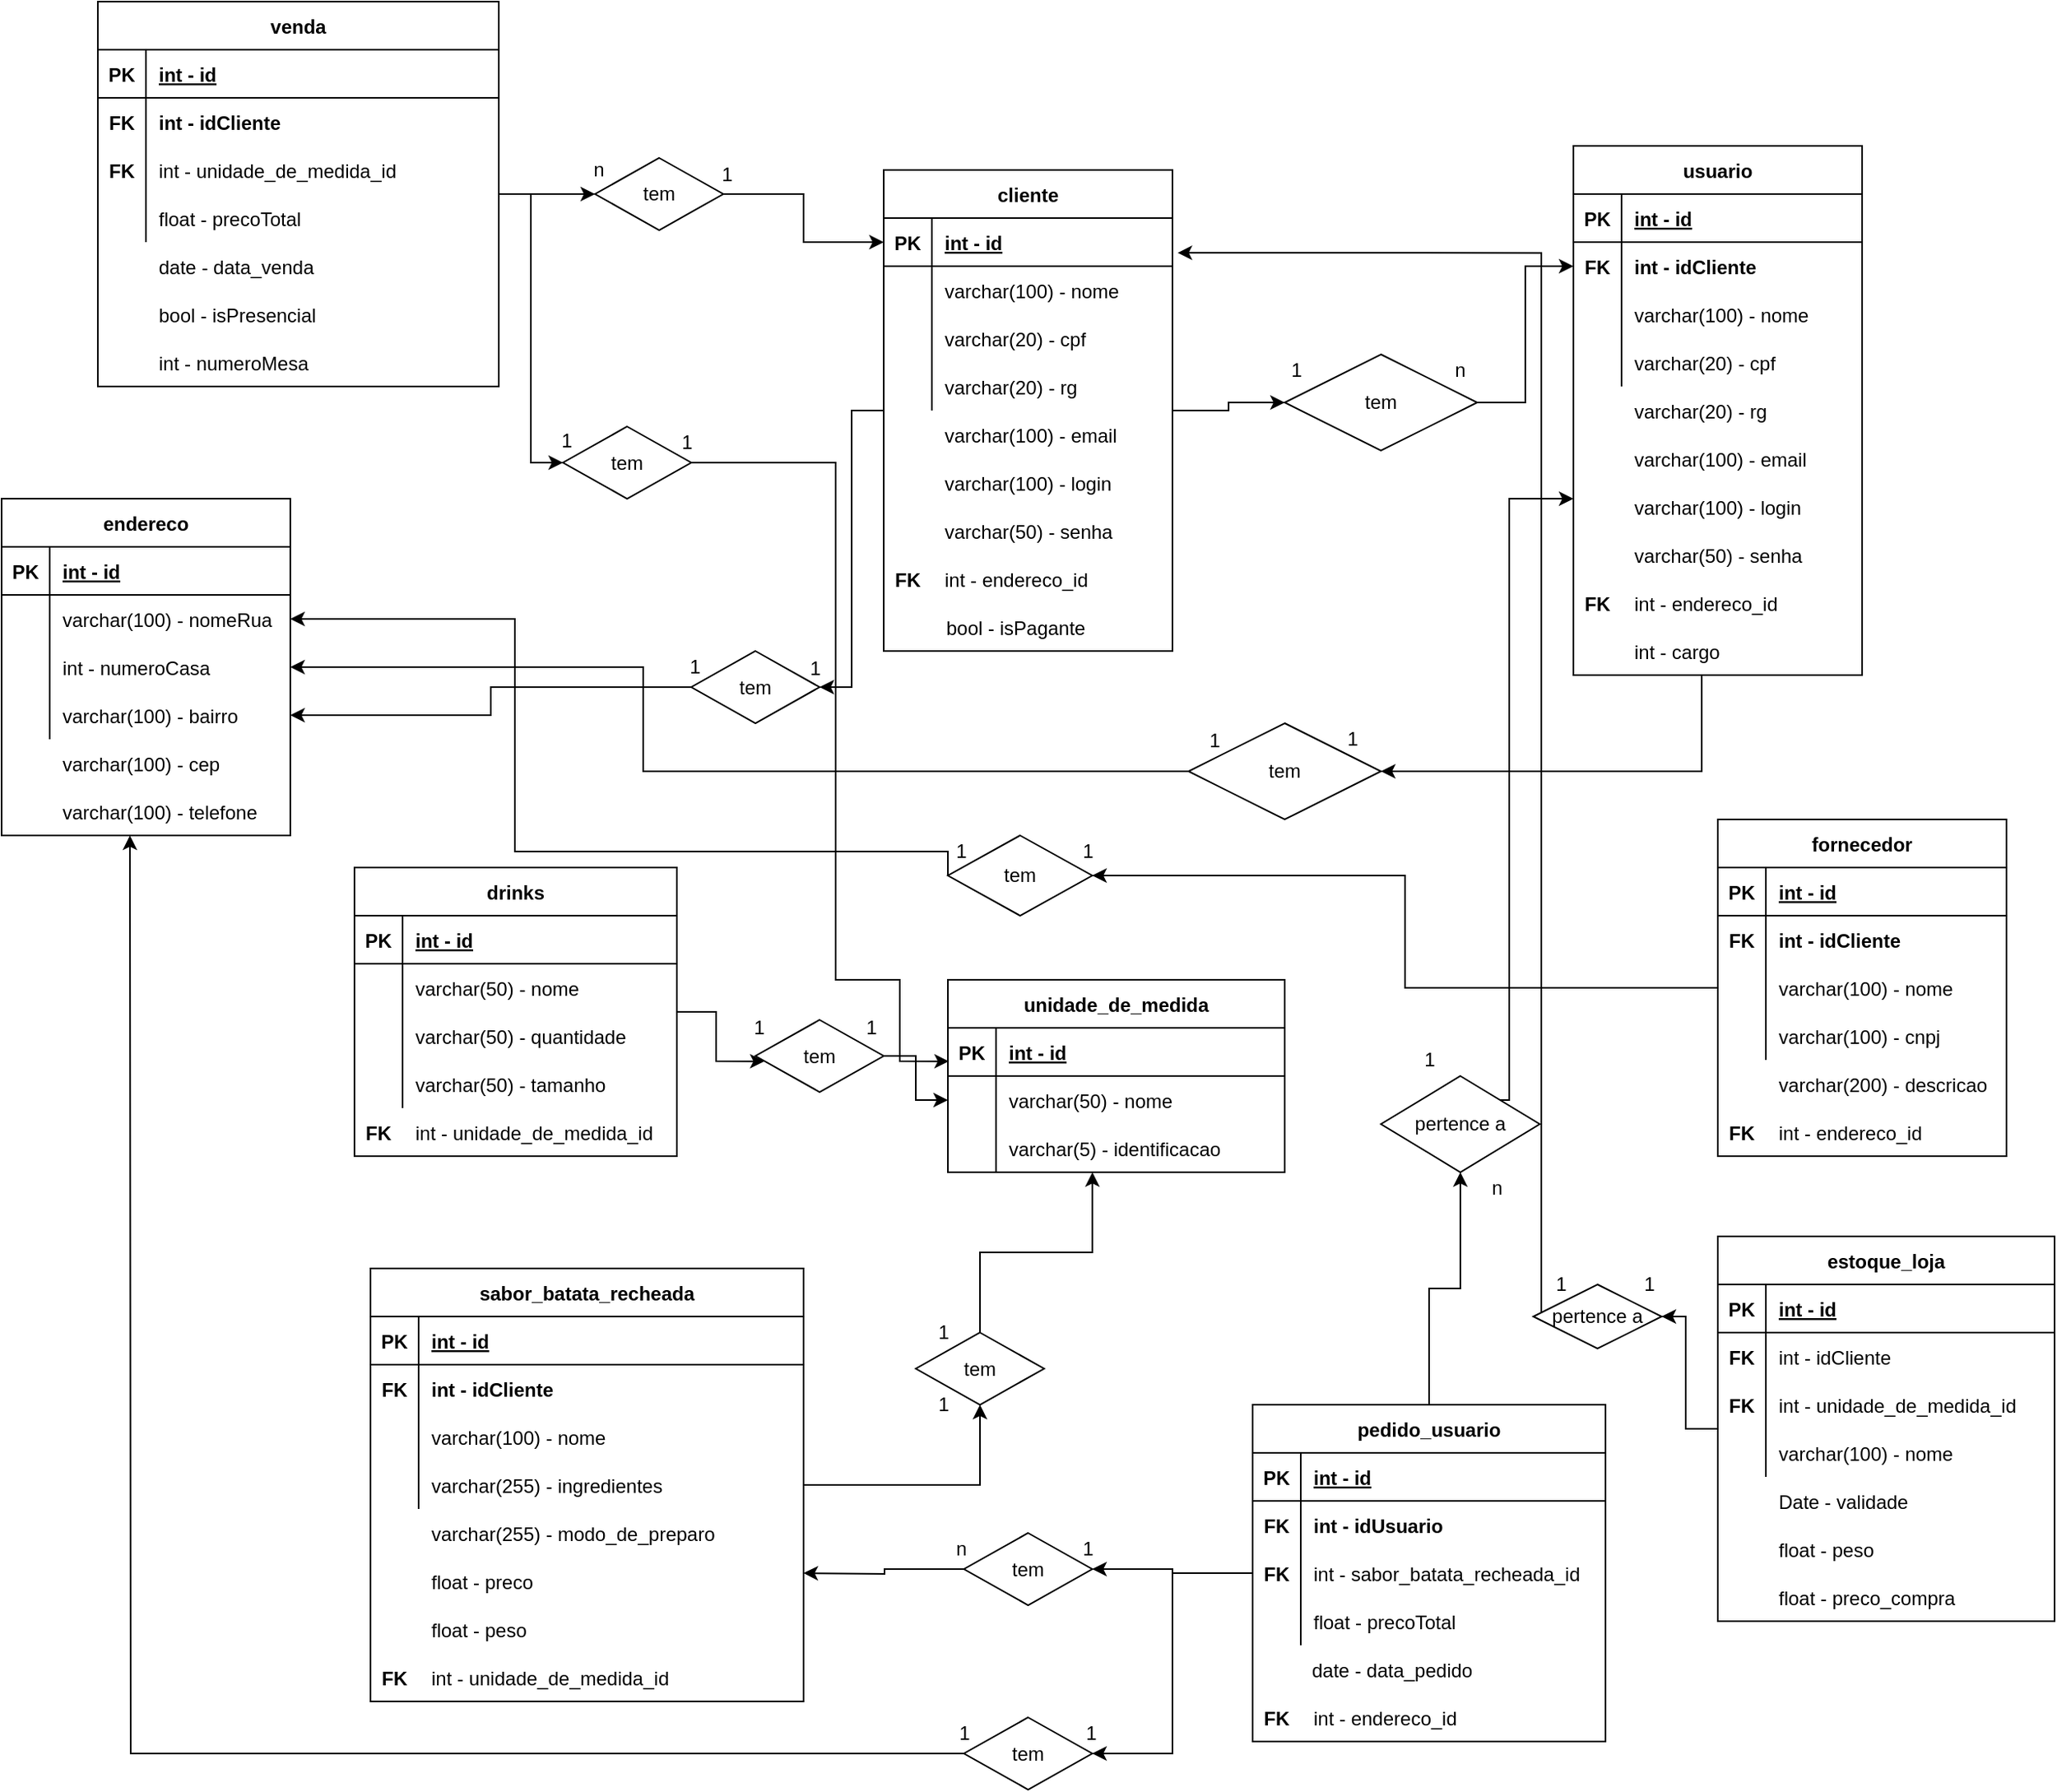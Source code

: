 <mxfile version="15.5.9" type="device"><diagram id="9AhbrZUq46af4_VYYRt8" name="Page-1"><mxGraphModel dx="2231" dy="1874" grid="1" gridSize="10" guides="1" tooltips="1" connect="1" arrows="1" fold="1" page="1" pageScale="1" pageWidth="850" pageHeight="1100" math="0" shadow="0"><root><mxCell id="0"/><mxCell id="1" parent="0"/><mxCell id="FUcpa4OiYD41kNHKsNGj-15" value="" style="shape=partialRectangle;connectable=0;fillColor=none;top=0;left=0;bottom=0;right=0;align=left;spacingLeft=6;fontStyle=5;overflow=hidden;" parent="1" vertex="1"><mxGeometry x="99" y="130" width="120" height="30" as="geometry"><mxRectangle width="120" height="30" as="alternateBounds"/></mxGeometry></mxCell><mxCell id="FUcpa4OiYD41kNHKsNGj-33" value="bool - isPagante" style="shape=partialRectangle;connectable=0;fillColor=none;top=0;left=0;bottom=0;right=0;align=left;spacingLeft=6;overflow=hidden;" parent="1" vertex="1"><mxGeometry x="-199" y="315" width="150" height="30" as="geometry"><mxRectangle width="150" height="30" as="alternateBounds"/></mxGeometry></mxCell><mxCell id="FUcpa4OiYD41kNHKsNGj-267" style="edgeStyle=orthogonalEdgeStyle;rounded=0;orthogonalLoop=1;jettySize=auto;html=1;entryX=1;entryY=0.5;entryDx=0;entryDy=0;" parent="1" source="FUcpa4OiYD41kNHKsNGj-35" target="FUcpa4OiYD41kNHKsNGj-266" edge="1"><mxGeometry relative="1" as="geometry"><Array as="points"><mxPoint x="280" y="420"/></Array></mxGeometry></mxCell><mxCell id="FUcpa4OiYD41kNHKsNGj-35" value="usuario" style="shape=table;startSize=30;container=1;collapsible=1;childLayout=tableLayout;fixedRows=1;rowLines=0;fontStyle=1;align=center;resizeLast=1;" parent="1" vertex="1"><mxGeometry x="200" y="30" width="180" height="330" as="geometry"/></mxCell><mxCell id="FUcpa4OiYD41kNHKsNGj-36" value="" style="shape=partialRectangle;collapsible=0;dropTarget=0;pointerEvents=0;fillColor=none;top=0;left=0;bottom=1;right=0;points=[[0,0.5],[1,0.5]];portConstraint=eastwest;" parent="FUcpa4OiYD41kNHKsNGj-35" vertex="1"><mxGeometry y="30" width="180" height="30" as="geometry"/></mxCell><mxCell id="FUcpa4OiYD41kNHKsNGj-37" value="PK" style="shape=partialRectangle;connectable=0;fillColor=none;top=0;left=0;bottom=0;right=0;fontStyle=1;overflow=hidden;" parent="FUcpa4OiYD41kNHKsNGj-36" vertex="1"><mxGeometry width="30" height="30" as="geometry"><mxRectangle width="30" height="30" as="alternateBounds"/></mxGeometry></mxCell><mxCell id="FUcpa4OiYD41kNHKsNGj-38" value="int - id" style="shape=partialRectangle;connectable=0;fillColor=none;top=0;left=0;bottom=0;right=0;align=left;spacingLeft=6;fontStyle=5;overflow=hidden;" parent="FUcpa4OiYD41kNHKsNGj-36" vertex="1"><mxGeometry x="30" width="150" height="30" as="geometry"><mxRectangle width="150" height="30" as="alternateBounds"/></mxGeometry></mxCell><mxCell id="FUcpa4OiYD41kNHKsNGj-39" value="" style="shape=partialRectangle;collapsible=0;dropTarget=0;pointerEvents=0;fillColor=none;top=0;left=0;bottom=0;right=0;points=[[0,0.5],[1,0.5]];portConstraint=eastwest;" parent="FUcpa4OiYD41kNHKsNGj-35" vertex="1"><mxGeometry y="60" width="180" height="30" as="geometry"/></mxCell><mxCell id="FUcpa4OiYD41kNHKsNGj-40" value="FK" style="shape=partialRectangle;connectable=0;fillColor=none;top=0;left=0;bottom=0;right=0;editable=1;overflow=hidden;fontStyle=1" parent="FUcpa4OiYD41kNHKsNGj-39" vertex="1"><mxGeometry width="30" height="30" as="geometry"><mxRectangle width="30" height="30" as="alternateBounds"/></mxGeometry></mxCell><mxCell id="FUcpa4OiYD41kNHKsNGj-41" value="int - idCliente" style="shape=partialRectangle;connectable=0;fillColor=none;top=0;left=0;bottom=0;right=0;align=left;spacingLeft=6;overflow=hidden;fontStyle=1" parent="FUcpa4OiYD41kNHKsNGj-39" vertex="1"><mxGeometry x="30" width="150" height="30" as="geometry"><mxRectangle width="150" height="30" as="alternateBounds"/></mxGeometry></mxCell><mxCell id="FUcpa4OiYD41kNHKsNGj-45" value="" style="shape=partialRectangle;collapsible=0;dropTarget=0;pointerEvents=0;fillColor=none;top=0;left=0;bottom=0;right=0;points=[[0,0.5],[1,0.5]];portConstraint=eastwest;" parent="FUcpa4OiYD41kNHKsNGj-35" vertex="1"><mxGeometry y="90" width="180" height="30" as="geometry"/></mxCell><mxCell id="FUcpa4OiYD41kNHKsNGj-46" value="" style="shape=partialRectangle;connectable=0;fillColor=none;top=0;left=0;bottom=0;right=0;editable=1;overflow=hidden;" parent="FUcpa4OiYD41kNHKsNGj-45" vertex="1"><mxGeometry width="30" height="30" as="geometry"><mxRectangle width="30" height="30" as="alternateBounds"/></mxGeometry></mxCell><mxCell id="FUcpa4OiYD41kNHKsNGj-47" value="varchar(100) - nome" style="shape=partialRectangle;connectable=0;fillColor=none;top=0;left=0;bottom=0;right=0;align=left;spacingLeft=6;overflow=hidden;" parent="FUcpa4OiYD41kNHKsNGj-45" vertex="1"><mxGeometry x="30" width="150" height="30" as="geometry"><mxRectangle width="150" height="30" as="alternateBounds"/></mxGeometry></mxCell><mxCell id="FUcpa4OiYD41kNHKsNGj-42" value="" style="shape=partialRectangle;collapsible=0;dropTarget=0;pointerEvents=0;fillColor=none;top=0;left=0;bottom=0;right=0;points=[[0,0.5],[1,0.5]];portConstraint=eastwest;" parent="FUcpa4OiYD41kNHKsNGj-35" vertex="1"><mxGeometry y="120" width="180" height="30" as="geometry"/></mxCell><mxCell id="FUcpa4OiYD41kNHKsNGj-43" value="" style="shape=partialRectangle;connectable=0;fillColor=none;top=0;left=0;bottom=0;right=0;editable=1;overflow=hidden;" parent="FUcpa4OiYD41kNHKsNGj-42" vertex="1"><mxGeometry width="30" height="30" as="geometry"><mxRectangle width="30" height="30" as="alternateBounds"/></mxGeometry></mxCell><mxCell id="FUcpa4OiYD41kNHKsNGj-44" value="varchar(20) - cpf" style="shape=partialRectangle;connectable=0;fillColor=none;top=0;left=0;bottom=0;right=0;align=left;spacingLeft=6;overflow=hidden;" parent="FUcpa4OiYD41kNHKsNGj-42" vertex="1"><mxGeometry x="30" width="150" height="30" as="geometry"><mxRectangle width="150" height="30" as="alternateBounds"/></mxGeometry></mxCell><mxCell id="FUcpa4OiYD41kNHKsNGj-48" value="varchar(20) - rg" style="shape=partialRectangle;connectable=0;fillColor=none;top=0;left=0;bottom=0;right=0;align=left;spacingLeft=6;overflow=hidden;" parent="1" vertex="1"><mxGeometry x="230" y="180" width="150" height="30" as="geometry"><mxRectangle width="150" height="30" as="alternateBounds"/></mxGeometry></mxCell><mxCell id="FUcpa4OiYD41kNHKsNGj-53" value="int - endereco_id" style="shape=partialRectangle;connectable=0;fillColor=none;top=0;left=0;bottom=0;right=0;align=left;spacingLeft=6;overflow=hidden;" parent="1" vertex="1"><mxGeometry x="230" y="300" width="150" height="30" as="geometry"><mxRectangle width="150" height="30" as="alternateBounds"/></mxGeometry></mxCell><mxCell id="FUcpa4OiYD41kNHKsNGj-54" value="int - cargo" style="shape=partialRectangle;connectable=0;fillColor=none;top=0;left=0;bottom=0;right=0;align=left;spacingLeft=6;overflow=hidden;" parent="1" vertex="1"><mxGeometry x="230" y="330" width="150" height="30" as="geometry"><mxRectangle width="150" height="30" as="alternateBounds"/></mxGeometry></mxCell><mxCell id="FUcpa4OiYD41kNHKsNGj-55" value="varchar(100) - email" style="shape=partialRectangle;connectable=0;fillColor=none;top=0;left=0;bottom=0;right=0;align=left;spacingLeft=6;overflow=hidden;" parent="1" vertex="1"><mxGeometry x="230" y="210" width="150" height="30" as="geometry"><mxRectangle width="150" height="30" as="alternateBounds"/></mxGeometry></mxCell><mxCell id="FUcpa4OiYD41kNHKsNGj-56" value="varchar(100) - login" style="shape=partialRectangle;connectable=0;fillColor=none;top=0;left=0;bottom=0;right=0;align=left;spacingLeft=6;overflow=hidden;" parent="1" vertex="1"><mxGeometry x="230" y="240" width="150" height="30" as="geometry"><mxRectangle width="150" height="30" as="alternateBounds"/></mxGeometry></mxCell><mxCell id="FUcpa4OiYD41kNHKsNGj-57" value="varchar(50) - senha" style="shape=partialRectangle;connectable=0;fillColor=none;top=0;left=0;bottom=0;right=0;align=left;spacingLeft=6;overflow=hidden;" parent="1" vertex="1"><mxGeometry x="230" y="270" width="150" height="30" as="geometry"><mxRectangle width="150" height="30" as="alternateBounds"/></mxGeometry></mxCell><mxCell id="FUcpa4OiYD41kNHKsNGj-58" value="endereco" style="shape=table;startSize=30;container=1;collapsible=1;childLayout=tableLayout;fixedRows=1;rowLines=0;fontStyle=1;align=center;resizeLast=1;" parent="1" vertex="1"><mxGeometry x="-780" y="250" width="180" height="210" as="geometry"/></mxCell><mxCell id="FUcpa4OiYD41kNHKsNGj-59" value="" style="shape=partialRectangle;collapsible=0;dropTarget=0;pointerEvents=0;fillColor=none;top=0;left=0;bottom=1;right=0;points=[[0,0.5],[1,0.5]];portConstraint=eastwest;" parent="FUcpa4OiYD41kNHKsNGj-58" vertex="1"><mxGeometry y="30" width="180" height="30" as="geometry"/></mxCell><mxCell id="FUcpa4OiYD41kNHKsNGj-60" value="PK" style="shape=partialRectangle;connectable=0;fillColor=none;top=0;left=0;bottom=0;right=0;fontStyle=1;overflow=hidden;" parent="FUcpa4OiYD41kNHKsNGj-59" vertex="1"><mxGeometry width="30" height="30" as="geometry"><mxRectangle width="30" height="30" as="alternateBounds"/></mxGeometry></mxCell><mxCell id="FUcpa4OiYD41kNHKsNGj-61" value="int - id" style="shape=partialRectangle;connectable=0;fillColor=none;top=0;left=0;bottom=0;right=0;align=left;spacingLeft=6;fontStyle=5;overflow=hidden;" parent="FUcpa4OiYD41kNHKsNGj-59" vertex="1"><mxGeometry x="30" width="150" height="30" as="geometry"><mxRectangle width="150" height="30" as="alternateBounds"/></mxGeometry></mxCell><mxCell id="FUcpa4OiYD41kNHKsNGj-62" value="" style="shape=partialRectangle;collapsible=0;dropTarget=0;pointerEvents=0;fillColor=none;top=0;left=0;bottom=0;right=0;points=[[0,0.5],[1,0.5]];portConstraint=eastwest;" parent="FUcpa4OiYD41kNHKsNGj-58" vertex="1"><mxGeometry y="60" width="180" height="30" as="geometry"/></mxCell><mxCell id="FUcpa4OiYD41kNHKsNGj-63" value="" style="shape=partialRectangle;connectable=0;fillColor=none;top=0;left=0;bottom=0;right=0;editable=1;overflow=hidden;" parent="FUcpa4OiYD41kNHKsNGj-62" vertex="1"><mxGeometry width="30" height="30" as="geometry"><mxRectangle width="30" height="30" as="alternateBounds"/></mxGeometry></mxCell><mxCell id="FUcpa4OiYD41kNHKsNGj-64" value="varchar(100) - nomeRua" style="shape=partialRectangle;connectable=0;fillColor=none;top=0;left=0;bottom=0;right=0;align=left;spacingLeft=6;overflow=hidden;" parent="FUcpa4OiYD41kNHKsNGj-62" vertex="1"><mxGeometry x="30" width="150" height="30" as="geometry"><mxRectangle width="150" height="30" as="alternateBounds"/></mxGeometry></mxCell><mxCell id="FUcpa4OiYD41kNHKsNGj-65" value="" style="shape=partialRectangle;collapsible=0;dropTarget=0;pointerEvents=0;fillColor=none;top=0;left=0;bottom=0;right=0;points=[[0,0.5],[1,0.5]];portConstraint=eastwest;" parent="FUcpa4OiYD41kNHKsNGj-58" vertex="1"><mxGeometry y="90" width="180" height="30" as="geometry"/></mxCell><mxCell id="FUcpa4OiYD41kNHKsNGj-66" value="" style="shape=partialRectangle;connectable=0;fillColor=none;top=0;left=0;bottom=0;right=0;editable=1;overflow=hidden;" parent="FUcpa4OiYD41kNHKsNGj-65" vertex="1"><mxGeometry width="30" height="30" as="geometry"><mxRectangle width="30" height="30" as="alternateBounds"/></mxGeometry></mxCell><mxCell id="FUcpa4OiYD41kNHKsNGj-67" value="int - numeroCasa" style="shape=partialRectangle;connectable=0;fillColor=none;top=0;left=0;bottom=0;right=0;align=left;spacingLeft=6;overflow=hidden;" parent="FUcpa4OiYD41kNHKsNGj-65" vertex="1"><mxGeometry x="30" width="150" height="30" as="geometry"><mxRectangle width="150" height="30" as="alternateBounds"/></mxGeometry></mxCell><mxCell id="FUcpa4OiYD41kNHKsNGj-68" value="" style="shape=partialRectangle;collapsible=0;dropTarget=0;pointerEvents=0;fillColor=none;top=0;left=0;bottom=0;right=0;points=[[0,0.5],[1,0.5]];portConstraint=eastwest;" parent="FUcpa4OiYD41kNHKsNGj-58" vertex="1"><mxGeometry y="120" width="180" height="30" as="geometry"/></mxCell><mxCell id="FUcpa4OiYD41kNHKsNGj-69" value="" style="shape=partialRectangle;connectable=0;fillColor=none;top=0;left=0;bottom=0;right=0;editable=1;overflow=hidden;" parent="FUcpa4OiYD41kNHKsNGj-68" vertex="1"><mxGeometry width="30" height="30" as="geometry"><mxRectangle width="30" height="30" as="alternateBounds"/></mxGeometry></mxCell><mxCell id="FUcpa4OiYD41kNHKsNGj-70" value="varchar(100) - bairro" style="shape=partialRectangle;connectable=0;fillColor=none;top=0;left=0;bottom=0;right=0;align=left;spacingLeft=6;overflow=hidden;" parent="FUcpa4OiYD41kNHKsNGj-68" vertex="1"><mxGeometry x="30" width="150" height="30" as="geometry"><mxRectangle width="150" height="30" as="alternateBounds"/></mxGeometry></mxCell><mxCell id="FUcpa4OiYD41kNHKsNGj-71" value="varchar(100) - cep" style="shape=partialRectangle;connectable=0;fillColor=none;top=0;left=0;bottom=0;right=0;align=left;spacingLeft=6;overflow=hidden;" parent="1" vertex="1"><mxGeometry x="-750" y="400" width="150" height="30" as="geometry"><mxRectangle width="150" height="30" as="alternateBounds"/></mxGeometry></mxCell><mxCell id="FUcpa4OiYD41kNHKsNGj-72" value="varchar(100) - telefone " style="shape=partialRectangle;connectable=0;fillColor=none;top=0;left=0;bottom=0;right=0;align=left;spacingLeft=6;overflow=hidden;" parent="1" vertex="1"><mxGeometry x="-750" y="430" width="150" height="30" as="geometry"><mxRectangle width="150" height="30" as="alternateBounds"/></mxGeometry></mxCell><mxCell id="FUcpa4OiYD41kNHKsNGj-73" value="sabor_batata_recheada" style="shape=table;startSize=30;container=1;collapsible=1;childLayout=tableLayout;fixedRows=1;rowLines=0;fontStyle=1;align=center;resizeLast=1;" parent="1" vertex="1"><mxGeometry x="-550" y="730" width="270" height="270" as="geometry"/></mxCell><mxCell id="FUcpa4OiYD41kNHKsNGj-74" value="" style="shape=partialRectangle;collapsible=0;dropTarget=0;pointerEvents=0;fillColor=none;top=0;left=0;bottom=1;right=0;points=[[0,0.5],[1,0.5]];portConstraint=eastwest;" parent="FUcpa4OiYD41kNHKsNGj-73" vertex="1"><mxGeometry y="30" width="270" height="30" as="geometry"/></mxCell><mxCell id="FUcpa4OiYD41kNHKsNGj-75" value="PK" style="shape=partialRectangle;connectable=0;fillColor=none;top=0;left=0;bottom=0;right=0;fontStyle=1;overflow=hidden;" parent="FUcpa4OiYD41kNHKsNGj-74" vertex="1"><mxGeometry width="30" height="30" as="geometry"><mxRectangle width="30" height="30" as="alternateBounds"/></mxGeometry></mxCell><mxCell id="FUcpa4OiYD41kNHKsNGj-76" value="int - id" style="shape=partialRectangle;connectable=0;fillColor=none;top=0;left=0;bottom=0;right=0;align=left;spacingLeft=6;fontStyle=5;overflow=hidden;" parent="FUcpa4OiYD41kNHKsNGj-74" vertex="1"><mxGeometry x="30" width="240" height="30" as="geometry"><mxRectangle width="240" height="30" as="alternateBounds"/></mxGeometry></mxCell><mxCell id="FUcpa4OiYD41kNHKsNGj-77" value="" style="shape=partialRectangle;collapsible=0;dropTarget=0;pointerEvents=0;fillColor=none;top=0;left=0;bottom=0;right=0;points=[[0,0.5],[1,0.5]];portConstraint=eastwest;" parent="FUcpa4OiYD41kNHKsNGj-73" vertex="1"><mxGeometry y="60" width="270" height="30" as="geometry"/></mxCell><mxCell id="FUcpa4OiYD41kNHKsNGj-78" value="" style="shape=partialRectangle;connectable=0;fillColor=none;top=0;left=0;bottom=0;right=0;editable=1;overflow=hidden;" parent="FUcpa4OiYD41kNHKsNGj-77" vertex="1"><mxGeometry width="30" height="30" as="geometry"><mxRectangle width="30" height="30" as="alternateBounds"/></mxGeometry></mxCell><mxCell id="FUcpa4OiYD41kNHKsNGj-79" value="" style="shape=partialRectangle;connectable=0;fillColor=none;top=0;left=0;bottom=0;right=0;align=left;spacingLeft=6;overflow=hidden;" parent="FUcpa4OiYD41kNHKsNGj-77" vertex="1"><mxGeometry x="30" width="240" height="30" as="geometry"><mxRectangle width="240" height="30" as="alternateBounds"/></mxGeometry></mxCell><mxCell id="FUcpa4OiYD41kNHKsNGj-80" value="" style="shape=partialRectangle;collapsible=0;dropTarget=0;pointerEvents=0;fillColor=none;top=0;left=0;bottom=0;right=0;points=[[0,0.5],[1,0.5]];portConstraint=eastwest;" parent="FUcpa4OiYD41kNHKsNGj-73" vertex="1"><mxGeometry y="90" width="270" height="30" as="geometry"/></mxCell><mxCell id="FUcpa4OiYD41kNHKsNGj-81" value="" style="shape=partialRectangle;connectable=0;fillColor=none;top=0;left=0;bottom=0;right=0;editable=1;overflow=hidden;" parent="FUcpa4OiYD41kNHKsNGj-80" vertex="1"><mxGeometry width="30" height="30" as="geometry"><mxRectangle width="30" height="30" as="alternateBounds"/></mxGeometry></mxCell><mxCell id="FUcpa4OiYD41kNHKsNGj-82" value="varchar(100) - nome" style="shape=partialRectangle;connectable=0;fillColor=none;top=0;left=0;bottom=0;right=0;align=left;spacingLeft=6;overflow=hidden;" parent="FUcpa4OiYD41kNHKsNGj-80" vertex="1"><mxGeometry x="30" width="240" height="30" as="geometry"><mxRectangle width="240" height="30" as="alternateBounds"/></mxGeometry></mxCell><mxCell id="FUcpa4OiYD41kNHKsNGj-83" value="" style="shape=partialRectangle;collapsible=0;dropTarget=0;pointerEvents=0;fillColor=none;top=0;left=0;bottom=0;right=0;points=[[0,0.5],[1,0.5]];portConstraint=eastwest;" parent="FUcpa4OiYD41kNHKsNGj-73" vertex="1"><mxGeometry y="120" width="270" height="30" as="geometry"/></mxCell><mxCell id="FUcpa4OiYD41kNHKsNGj-84" value="" style="shape=partialRectangle;connectable=0;fillColor=none;top=0;left=0;bottom=0;right=0;editable=1;overflow=hidden;" parent="FUcpa4OiYD41kNHKsNGj-83" vertex="1"><mxGeometry width="30" height="30" as="geometry"><mxRectangle width="30" height="30" as="alternateBounds"/></mxGeometry></mxCell><mxCell id="FUcpa4OiYD41kNHKsNGj-85" value="varchar(255) - ingredientes" style="shape=partialRectangle;connectable=0;fillColor=none;top=0;left=0;bottom=0;right=0;align=left;spacingLeft=6;overflow=hidden;" parent="FUcpa4OiYD41kNHKsNGj-83" vertex="1"><mxGeometry x="30" width="240" height="30" as="geometry"><mxRectangle width="240" height="30" as="alternateBounds"/></mxGeometry></mxCell><mxCell id="FUcpa4OiYD41kNHKsNGj-88" value="varchar(255) - modo_de_preparo" style="shape=partialRectangle;connectable=0;fillColor=none;top=0;left=0;bottom=0;right=0;align=left;spacingLeft=6;overflow=hidden;" parent="1" vertex="1"><mxGeometry x="-520" y="880" width="240" height="30" as="geometry"><mxRectangle width="150" height="30" as="alternateBounds"/></mxGeometry></mxCell><mxCell id="FUcpa4OiYD41kNHKsNGj-89" value="float - preco" style="shape=partialRectangle;connectable=0;fillColor=none;top=0;left=0;bottom=0;right=0;align=left;spacingLeft=6;overflow=hidden;" parent="1" vertex="1"><mxGeometry x="-520" y="910" width="150" height="30" as="geometry"><mxRectangle width="150" height="30" as="alternateBounds"/></mxGeometry></mxCell><mxCell id="FUcpa4OiYD41kNHKsNGj-90" value="float - peso" style="shape=partialRectangle;connectable=0;fillColor=none;top=0;left=0;bottom=0;right=0;align=left;spacingLeft=6;overflow=hidden;" parent="1" vertex="1"><mxGeometry x="-520" y="940" width="240" height="30" as="geometry"><mxRectangle width="150" height="30" as="alternateBounds"/></mxGeometry></mxCell><mxCell id="FUcpa4OiYD41kNHKsNGj-91" value="int - unidade_de_medida_id" style="shape=partialRectangle;connectable=0;fillColor=none;top=0;left=0;bottom=0;right=0;align=left;spacingLeft=6;overflow=hidden;" parent="1" vertex="1"><mxGeometry x="-520" y="970" width="240" height="30" as="geometry"><mxRectangle width="150" height="30" as="alternateBounds"/></mxGeometry></mxCell><mxCell id="FUcpa4OiYD41kNHKsNGj-281" style="edgeStyle=orthogonalEdgeStyle;rounded=0;orthogonalLoop=1;jettySize=auto;html=1;entryX=0.071;entryY=0.574;entryDx=0;entryDy=0;entryPerimeter=0;" parent="1" source="FUcpa4OiYD41kNHKsNGj-119" target="FUcpa4OiYD41kNHKsNGj-282" edge="1"><mxGeometry relative="1" as="geometry"><mxPoint x="-320" y="580" as="targetPoint"/></mxGeometry></mxCell><mxCell id="FUcpa4OiYD41kNHKsNGj-119" value="drinks" style="shape=table;startSize=30;container=1;collapsible=1;childLayout=tableLayout;fixedRows=1;rowLines=0;fontStyle=1;align=center;resizeLast=1;" parent="1" vertex="1"><mxGeometry x="-560" y="480" width="201" height="180" as="geometry"/></mxCell><mxCell id="FUcpa4OiYD41kNHKsNGj-120" value="" style="shape=partialRectangle;collapsible=0;dropTarget=0;pointerEvents=0;fillColor=none;top=0;left=0;bottom=1;right=0;points=[[0,0.5],[1,0.5]];portConstraint=eastwest;" parent="FUcpa4OiYD41kNHKsNGj-119" vertex="1"><mxGeometry y="30" width="201" height="30" as="geometry"/></mxCell><mxCell id="FUcpa4OiYD41kNHKsNGj-121" value="PK" style="shape=partialRectangle;connectable=0;fillColor=none;top=0;left=0;bottom=0;right=0;fontStyle=1;overflow=hidden;" parent="FUcpa4OiYD41kNHKsNGj-120" vertex="1"><mxGeometry width="30" height="30" as="geometry"><mxRectangle width="30" height="30" as="alternateBounds"/></mxGeometry></mxCell><mxCell id="FUcpa4OiYD41kNHKsNGj-122" value="int - id" style="shape=partialRectangle;connectable=0;fillColor=none;top=0;left=0;bottom=0;right=0;align=left;spacingLeft=6;fontStyle=5;overflow=hidden;" parent="FUcpa4OiYD41kNHKsNGj-120" vertex="1"><mxGeometry x="30" width="171" height="30" as="geometry"><mxRectangle width="171" height="30" as="alternateBounds"/></mxGeometry></mxCell><mxCell id="FUcpa4OiYD41kNHKsNGj-123" value="" style="shape=partialRectangle;collapsible=0;dropTarget=0;pointerEvents=0;fillColor=none;top=0;left=0;bottom=0;right=0;points=[[0,0.5],[1,0.5]];portConstraint=eastwest;" parent="FUcpa4OiYD41kNHKsNGj-119" vertex="1"><mxGeometry y="60" width="201" height="30" as="geometry"/></mxCell><mxCell id="FUcpa4OiYD41kNHKsNGj-124" value="" style="shape=partialRectangle;connectable=0;fillColor=none;top=0;left=0;bottom=0;right=0;editable=1;overflow=hidden;" parent="FUcpa4OiYD41kNHKsNGj-123" vertex="1"><mxGeometry width="30" height="30" as="geometry"><mxRectangle width="30" height="30" as="alternateBounds"/></mxGeometry></mxCell><mxCell id="FUcpa4OiYD41kNHKsNGj-125" value="varchar(50) - nome" style="shape=partialRectangle;connectable=0;fillColor=none;top=0;left=0;bottom=0;right=0;align=left;spacingLeft=6;overflow=hidden;" parent="FUcpa4OiYD41kNHKsNGj-123" vertex="1"><mxGeometry x="30" width="171" height="30" as="geometry"><mxRectangle width="171" height="30" as="alternateBounds"/></mxGeometry></mxCell><mxCell id="FUcpa4OiYD41kNHKsNGj-126" value="" style="shape=partialRectangle;collapsible=0;dropTarget=0;pointerEvents=0;fillColor=none;top=0;left=0;bottom=0;right=0;points=[[0,0.5],[1,0.5]];portConstraint=eastwest;" parent="FUcpa4OiYD41kNHKsNGj-119" vertex="1"><mxGeometry y="90" width="201" height="30" as="geometry"/></mxCell><mxCell id="FUcpa4OiYD41kNHKsNGj-127" value="" style="shape=partialRectangle;connectable=0;fillColor=none;top=0;left=0;bottom=0;right=0;editable=1;overflow=hidden;" parent="FUcpa4OiYD41kNHKsNGj-126" vertex="1"><mxGeometry width="30" height="30" as="geometry"><mxRectangle width="30" height="30" as="alternateBounds"/></mxGeometry></mxCell><mxCell id="FUcpa4OiYD41kNHKsNGj-128" value="varchar(50) - quantidade" style="shape=partialRectangle;connectable=0;fillColor=none;top=0;left=0;bottom=0;right=0;align=left;spacingLeft=6;overflow=hidden;" parent="FUcpa4OiYD41kNHKsNGj-126" vertex="1"><mxGeometry x="30" width="171" height="30" as="geometry"><mxRectangle width="171" height="30" as="alternateBounds"/></mxGeometry></mxCell><mxCell id="FUcpa4OiYD41kNHKsNGj-129" value="" style="shape=partialRectangle;collapsible=0;dropTarget=0;pointerEvents=0;fillColor=none;top=0;left=0;bottom=0;right=0;points=[[0,0.5],[1,0.5]];portConstraint=eastwest;" parent="FUcpa4OiYD41kNHKsNGj-119" vertex="1"><mxGeometry y="120" width="201" height="30" as="geometry"/></mxCell><mxCell id="FUcpa4OiYD41kNHKsNGj-130" value="" style="shape=partialRectangle;connectable=0;fillColor=none;top=0;left=0;bottom=0;right=0;editable=1;overflow=hidden;" parent="FUcpa4OiYD41kNHKsNGj-129" vertex="1"><mxGeometry width="30" height="30" as="geometry"><mxRectangle width="30" height="30" as="alternateBounds"/></mxGeometry></mxCell><mxCell id="FUcpa4OiYD41kNHKsNGj-131" value="varchar(50) - tamanho" style="shape=partialRectangle;connectable=0;fillColor=none;top=0;left=0;bottom=0;right=0;align=left;spacingLeft=6;overflow=hidden;" parent="FUcpa4OiYD41kNHKsNGj-129" vertex="1"><mxGeometry x="30" width="171" height="30" as="geometry"><mxRectangle width="171" height="30" as="alternateBounds"/></mxGeometry></mxCell><mxCell id="FUcpa4OiYD41kNHKsNGj-133" value="int - unidade_de_medida_id" style="shape=partialRectangle;connectable=0;fillColor=none;top=0;left=0;bottom=0;right=0;align=left;spacingLeft=6;overflow=hidden;" parent="1" vertex="1"><mxGeometry x="-530" y="630" width="171" height="30" as="geometry"><mxRectangle width="150" height="30" as="alternateBounds"/></mxGeometry></mxCell><mxCell id="FUcpa4OiYD41kNHKsNGj-298" style="edgeStyle=orthogonalEdgeStyle;rounded=0;orthogonalLoop=1;jettySize=auto;html=1;entryX=1;entryY=0.5;entryDx=0;entryDy=0;" parent="1" source="FUcpa4OiYD41kNHKsNGj-134" target="FUcpa4OiYD41kNHKsNGj-299" edge="1"><mxGeometry relative="1" as="geometry"><mxPoint x="-90" y="490" as="targetPoint"/></mxGeometry></mxCell><mxCell id="FUcpa4OiYD41kNHKsNGj-134" value="fornecedor" style="shape=table;startSize=30;container=1;collapsible=1;childLayout=tableLayout;fixedRows=1;rowLines=0;fontStyle=1;align=center;resizeLast=1;" parent="1" vertex="1"><mxGeometry x="290" y="450" width="180" height="210" as="geometry"/></mxCell><mxCell id="FUcpa4OiYD41kNHKsNGj-135" value="" style="shape=partialRectangle;collapsible=0;dropTarget=0;pointerEvents=0;fillColor=none;top=0;left=0;bottom=1;right=0;points=[[0,0.5],[1,0.5]];portConstraint=eastwest;" parent="FUcpa4OiYD41kNHKsNGj-134" vertex="1"><mxGeometry y="30" width="180" height="30" as="geometry"/></mxCell><mxCell id="FUcpa4OiYD41kNHKsNGj-136" value="PK" style="shape=partialRectangle;connectable=0;fillColor=none;top=0;left=0;bottom=0;right=0;fontStyle=1;overflow=hidden;" parent="FUcpa4OiYD41kNHKsNGj-135" vertex="1"><mxGeometry width="30" height="30" as="geometry"><mxRectangle width="30" height="30" as="alternateBounds"/></mxGeometry></mxCell><mxCell id="FUcpa4OiYD41kNHKsNGj-137" value="int - id" style="shape=partialRectangle;connectable=0;fillColor=none;top=0;left=0;bottom=0;right=0;align=left;spacingLeft=6;fontStyle=5;overflow=hidden;" parent="FUcpa4OiYD41kNHKsNGj-135" vertex="1"><mxGeometry x="30" width="150" height="30" as="geometry"><mxRectangle width="150" height="30" as="alternateBounds"/></mxGeometry></mxCell><mxCell id="FUcpa4OiYD41kNHKsNGj-138" value="" style="shape=partialRectangle;collapsible=0;dropTarget=0;pointerEvents=0;fillColor=none;top=0;left=0;bottom=0;right=0;points=[[0,0.5],[1,0.5]];portConstraint=eastwest;" parent="FUcpa4OiYD41kNHKsNGj-134" vertex="1"><mxGeometry y="60" width="180" height="30" as="geometry"/></mxCell><mxCell id="FUcpa4OiYD41kNHKsNGj-139" value="" style="shape=partialRectangle;connectable=0;fillColor=none;top=0;left=0;bottom=0;right=0;editable=1;overflow=hidden;" parent="FUcpa4OiYD41kNHKsNGj-138" vertex="1"><mxGeometry width="30" height="30" as="geometry"><mxRectangle width="30" height="30" as="alternateBounds"/></mxGeometry></mxCell><mxCell id="FUcpa4OiYD41kNHKsNGj-140" value="int - idCliente" style="shape=partialRectangle;connectable=0;fillColor=none;top=0;left=0;bottom=0;right=0;align=left;spacingLeft=6;overflow=hidden;fontStyle=1" parent="FUcpa4OiYD41kNHKsNGj-138" vertex="1"><mxGeometry x="30" width="150" height="30" as="geometry"><mxRectangle width="150" height="30" as="alternateBounds"/></mxGeometry></mxCell><mxCell id="FUcpa4OiYD41kNHKsNGj-141" value="" style="shape=partialRectangle;collapsible=0;dropTarget=0;pointerEvents=0;fillColor=none;top=0;left=0;bottom=0;right=0;points=[[0,0.5],[1,0.5]];portConstraint=eastwest;" parent="FUcpa4OiYD41kNHKsNGj-134" vertex="1"><mxGeometry y="90" width="180" height="30" as="geometry"/></mxCell><mxCell id="FUcpa4OiYD41kNHKsNGj-142" value="" style="shape=partialRectangle;connectable=0;fillColor=none;top=0;left=0;bottom=0;right=0;editable=1;overflow=hidden;" parent="FUcpa4OiYD41kNHKsNGj-141" vertex="1"><mxGeometry width="30" height="30" as="geometry"><mxRectangle width="30" height="30" as="alternateBounds"/></mxGeometry></mxCell><mxCell id="FUcpa4OiYD41kNHKsNGj-143" value="varchar(100) - nome" style="shape=partialRectangle;connectable=0;fillColor=none;top=0;left=0;bottom=0;right=0;align=left;spacingLeft=6;overflow=hidden;" parent="FUcpa4OiYD41kNHKsNGj-141" vertex="1"><mxGeometry x="30" width="150" height="30" as="geometry"><mxRectangle width="150" height="30" as="alternateBounds"/></mxGeometry></mxCell><mxCell id="FUcpa4OiYD41kNHKsNGj-144" value="" style="shape=partialRectangle;collapsible=0;dropTarget=0;pointerEvents=0;fillColor=none;top=0;left=0;bottom=0;right=0;points=[[0,0.5],[1,0.5]];portConstraint=eastwest;" parent="FUcpa4OiYD41kNHKsNGj-134" vertex="1"><mxGeometry y="120" width="180" height="30" as="geometry"/></mxCell><mxCell id="FUcpa4OiYD41kNHKsNGj-145" value="" style="shape=partialRectangle;connectable=0;fillColor=none;top=0;left=0;bottom=0;right=0;editable=1;overflow=hidden;" parent="FUcpa4OiYD41kNHKsNGj-144" vertex="1"><mxGeometry width="30" height="30" as="geometry"><mxRectangle width="30" height="30" as="alternateBounds"/></mxGeometry></mxCell><mxCell id="FUcpa4OiYD41kNHKsNGj-146" value="varchar(100) - cnpj" style="shape=partialRectangle;connectable=0;fillColor=none;top=0;left=0;bottom=0;right=0;align=left;spacingLeft=6;overflow=hidden;" parent="FUcpa4OiYD41kNHKsNGj-144" vertex="1"><mxGeometry x="30" width="150" height="30" as="geometry"><mxRectangle width="150" height="30" as="alternateBounds"/></mxGeometry></mxCell><mxCell id="FUcpa4OiYD41kNHKsNGj-147" value="FK" style="shape=partialRectangle;connectable=0;fillColor=none;top=0;left=0;bottom=0;right=0;fontStyle=1;overflow=hidden;" parent="1" vertex="1"><mxGeometry x="290" y="510" width="30" height="30" as="geometry"><mxRectangle width="30" height="30" as="alternateBounds"/></mxGeometry></mxCell><mxCell id="FUcpa4OiYD41kNHKsNGj-149" value="varchar(200) - descricao" style="shape=partialRectangle;connectable=0;fillColor=none;top=0;left=0;bottom=0;right=0;align=left;spacingLeft=6;overflow=hidden;" parent="1" vertex="1"><mxGeometry x="320" y="600" width="150" height="30" as="geometry"><mxRectangle width="150" height="30" as="alternateBounds"/></mxGeometry></mxCell><mxCell id="FUcpa4OiYD41kNHKsNGj-150" value="int - endereco_id" style="shape=partialRectangle;connectable=0;fillColor=none;top=0;left=0;bottom=0;right=0;align=left;spacingLeft=6;overflow=hidden;" parent="1" vertex="1"><mxGeometry x="320" y="630" width="150" height="30" as="geometry"><mxRectangle width="150" height="30" as="alternateBounds"/></mxGeometry></mxCell><mxCell id="FUcpa4OiYD41kNHKsNGj-302" style="edgeStyle=orthogonalEdgeStyle;rounded=0;orthogonalLoop=1;jettySize=auto;html=1;entryX=0;entryY=0.5;entryDx=0;entryDy=0;" parent="1" source="FUcpa4OiYD41kNHKsNGj-151" target="FUcpa4OiYD41kNHKsNGj-301" edge="1"><mxGeometry relative="1" as="geometry"/></mxCell><mxCell id="FUcpa4OiYD41kNHKsNGj-305" style="edgeStyle=orthogonalEdgeStyle;rounded=0;orthogonalLoop=1;jettySize=auto;html=1;entryX=0;entryY=0.5;entryDx=0;entryDy=0;" parent="1" source="FUcpa4OiYD41kNHKsNGj-151" target="FUcpa4OiYD41kNHKsNGj-304" edge="1"><mxGeometry relative="1" as="geometry"/></mxCell><mxCell id="FUcpa4OiYD41kNHKsNGj-151" value="venda" style="shape=table;startSize=30;container=1;collapsible=1;childLayout=tableLayout;fixedRows=1;rowLines=0;fontStyle=1;align=center;resizeLast=1;" parent="1" vertex="1"><mxGeometry x="-720" y="-60" width="250" height="240" as="geometry"/></mxCell><mxCell id="FUcpa4OiYD41kNHKsNGj-152" value="" style="shape=partialRectangle;collapsible=0;dropTarget=0;pointerEvents=0;fillColor=none;top=0;left=0;bottom=1;right=0;points=[[0,0.5],[1,0.5]];portConstraint=eastwest;" parent="FUcpa4OiYD41kNHKsNGj-151" vertex="1"><mxGeometry y="30" width="250" height="30" as="geometry"/></mxCell><mxCell id="FUcpa4OiYD41kNHKsNGj-153" value="PK" style="shape=partialRectangle;connectable=0;fillColor=none;top=0;left=0;bottom=0;right=0;fontStyle=1;overflow=hidden;" parent="FUcpa4OiYD41kNHKsNGj-152" vertex="1"><mxGeometry width="30" height="30" as="geometry"><mxRectangle width="30" height="30" as="alternateBounds"/></mxGeometry></mxCell><mxCell id="FUcpa4OiYD41kNHKsNGj-154" value="int - id" style="shape=partialRectangle;connectable=0;fillColor=none;top=0;left=0;bottom=0;right=0;align=left;spacingLeft=6;fontStyle=5;overflow=hidden;" parent="FUcpa4OiYD41kNHKsNGj-152" vertex="1"><mxGeometry x="30" width="220" height="30" as="geometry"><mxRectangle width="220" height="30" as="alternateBounds"/></mxGeometry></mxCell><mxCell id="FUcpa4OiYD41kNHKsNGj-155" value="" style="shape=partialRectangle;collapsible=0;dropTarget=0;pointerEvents=0;fillColor=none;top=0;left=0;bottom=0;right=0;points=[[0,0.5],[1,0.5]];portConstraint=eastwest;" parent="FUcpa4OiYD41kNHKsNGj-151" vertex="1"><mxGeometry y="60" width="250" height="30" as="geometry"/></mxCell><mxCell id="FUcpa4OiYD41kNHKsNGj-156" value="" style="shape=partialRectangle;connectable=0;fillColor=none;top=0;left=0;bottom=0;right=0;editable=1;overflow=hidden;" parent="FUcpa4OiYD41kNHKsNGj-155" vertex="1"><mxGeometry width="30" height="30" as="geometry"><mxRectangle width="30" height="30" as="alternateBounds"/></mxGeometry></mxCell><mxCell id="FUcpa4OiYD41kNHKsNGj-157" value="int - idCliente" style="shape=partialRectangle;connectable=0;fillColor=none;top=0;left=0;bottom=0;right=0;align=left;spacingLeft=6;overflow=hidden;fontStyle=1" parent="FUcpa4OiYD41kNHKsNGj-155" vertex="1"><mxGeometry x="30" width="220" height="30" as="geometry"><mxRectangle width="220" height="30" as="alternateBounds"/></mxGeometry></mxCell><mxCell id="FUcpa4OiYD41kNHKsNGj-158" value="" style="shape=partialRectangle;collapsible=0;dropTarget=0;pointerEvents=0;fillColor=none;top=0;left=0;bottom=0;right=0;points=[[0,0.5],[1,0.5]];portConstraint=eastwest;" parent="FUcpa4OiYD41kNHKsNGj-151" vertex="1"><mxGeometry y="90" width="250" height="30" as="geometry"/></mxCell><mxCell id="FUcpa4OiYD41kNHKsNGj-159" value="" style="shape=partialRectangle;connectable=0;fillColor=none;top=0;left=0;bottom=0;right=0;editable=1;overflow=hidden;" parent="FUcpa4OiYD41kNHKsNGj-158" vertex="1"><mxGeometry width="30" height="30" as="geometry"><mxRectangle width="30" height="30" as="alternateBounds"/></mxGeometry></mxCell><mxCell id="FUcpa4OiYD41kNHKsNGj-160" value="int - unidade_de_medida_id" style="shape=partialRectangle;connectable=0;fillColor=none;top=0;left=0;bottom=0;right=0;align=left;spacingLeft=6;overflow=hidden;" parent="FUcpa4OiYD41kNHKsNGj-158" vertex="1"><mxGeometry x="30" width="220" height="30" as="geometry"><mxRectangle width="220" height="30" as="alternateBounds"/></mxGeometry></mxCell><mxCell id="FUcpa4OiYD41kNHKsNGj-161" value="" style="shape=partialRectangle;collapsible=0;dropTarget=0;pointerEvents=0;fillColor=none;top=0;left=0;bottom=0;right=0;points=[[0,0.5],[1,0.5]];portConstraint=eastwest;" parent="FUcpa4OiYD41kNHKsNGj-151" vertex="1"><mxGeometry y="120" width="250" height="30" as="geometry"/></mxCell><mxCell id="FUcpa4OiYD41kNHKsNGj-162" value="" style="shape=partialRectangle;connectable=0;fillColor=none;top=0;left=0;bottom=0;right=0;editable=1;overflow=hidden;" parent="FUcpa4OiYD41kNHKsNGj-161" vertex="1"><mxGeometry width="30" height="30" as="geometry"><mxRectangle width="30" height="30" as="alternateBounds"/></mxGeometry></mxCell><mxCell id="FUcpa4OiYD41kNHKsNGj-163" value="float - precoTotal" style="shape=partialRectangle;connectable=0;fillColor=none;top=0;left=0;bottom=0;right=0;align=left;spacingLeft=6;overflow=hidden;" parent="FUcpa4OiYD41kNHKsNGj-161" vertex="1"><mxGeometry x="30" width="220" height="30" as="geometry"><mxRectangle width="220" height="30" as="alternateBounds"/></mxGeometry></mxCell><mxCell id="FUcpa4OiYD41kNHKsNGj-164" value="date - data_venda" style="shape=partialRectangle;connectable=0;fillColor=none;top=0;left=0;bottom=0;right=0;align=left;spacingLeft=6;overflow=hidden;" parent="1" vertex="1"><mxGeometry x="-690" y="90" width="220" height="30" as="geometry"><mxRectangle width="220" height="30" as="alternateBounds"/></mxGeometry></mxCell><mxCell id="FUcpa4OiYD41kNHKsNGj-165" value="bool - isPresencial" style="shape=partialRectangle;connectable=0;fillColor=none;top=0;left=0;bottom=0;right=0;align=left;spacingLeft=6;overflow=hidden;" parent="1" vertex="1"><mxGeometry x="-690" y="120" width="220" height="30" as="geometry"><mxRectangle width="220" height="30" as="alternateBounds"/></mxGeometry></mxCell><mxCell id="FUcpa4OiYD41kNHKsNGj-166" value="int - numeroMesa" style="shape=partialRectangle;connectable=0;fillColor=none;top=0;left=0;bottom=0;right=0;align=left;spacingLeft=6;overflow=hidden;" parent="1" vertex="1"><mxGeometry x="-690" y="150" width="220" height="30" as="geometry"><mxRectangle width="220" height="30" as="alternateBounds"/></mxGeometry></mxCell><mxCell id="FUcpa4OiYD41kNHKsNGj-289" style="edgeStyle=orthogonalEdgeStyle;rounded=0;orthogonalLoop=1;jettySize=auto;html=1;entryX=1;entryY=0.5;entryDx=0;entryDy=0;" parent="1" source="FUcpa4OiYD41kNHKsNGj-167" target="FUcpa4OiYD41kNHKsNGj-288" edge="1"><mxGeometry relative="1" as="geometry"/></mxCell><mxCell id="FUcpa4OiYD41kNHKsNGj-292" style="edgeStyle=orthogonalEdgeStyle;rounded=0;orthogonalLoop=1;jettySize=auto;html=1;entryX=0.5;entryY=1;entryDx=0;entryDy=0;" parent="1" source="FUcpa4OiYD41kNHKsNGj-167" target="FUcpa4OiYD41kNHKsNGj-291" edge="1"><mxGeometry relative="1" as="geometry"/></mxCell><mxCell id="FUcpa4OiYD41kNHKsNGj-308" style="edgeStyle=orthogonalEdgeStyle;rounded=0;orthogonalLoop=1;jettySize=auto;html=1;entryX=1;entryY=0.5;entryDx=0;entryDy=0;" parent="1" source="FUcpa4OiYD41kNHKsNGj-167" target="FUcpa4OiYD41kNHKsNGj-307" edge="1"><mxGeometry relative="1" as="geometry"/></mxCell><mxCell id="FUcpa4OiYD41kNHKsNGj-167" value="pedido_usuario" style="shape=table;startSize=30;container=1;collapsible=1;childLayout=tableLayout;fixedRows=1;rowLines=0;fontStyle=1;align=center;resizeLast=1;" parent="1" vertex="1"><mxGeometry y="815" width="220" height="210" as="geometry"/></mxCell><mxCell id="FUcpa4OiYD41kNHKsNGj-168" value="" style="shape=partialRectangle;collapsible=0;dropTarget=0;pointerEvents=0;fillColor=none;top=0;left=0;bottom=1;right=0;points=[[0,0.5],[1,0.5]];portConstraint=eastwest;" parent="FUcpa4OiYD41kNHKsNGj-167" vertex="1"><mxGeometry y="30" width="220" height="30" as="geometry"/></mxCell><mxCell id="FUcpa4OiYD41kNHKsNGj-169" value="PK" style="shape=partialRectangle;connectable=0;fillColor=none;top=0;left=0;bottom=0;right=0;fontStyle=1;overflow=hidden;" parent="FUcpa4OiYD41kNHKsNGj-168" vertex="1"><mxGeometry width="30" height="30" as="geometry"><mxRectangle width="30" height="30" as="alternateBounds"/></mxGeometry></mxCell><mxCell id="FUcpa4OiYD41kNHKsNGj-170" value="int - id" style="shape=partialRectangle;connectable=0;fillColor=none;top=0;left=0;bottom=0;right=0;align=left;spacingLeft=6;fontStyle=5;overflow=hidden;" parent="FUcpa4OiYD41kNHKsNGj-168" vertex="1"><mxGeometry x="30" width="190" height="30" as="geometry"><mxRectangle width="190" height="30" as="alternateBounds"/></mxGeometry></mxCell><mxCell id="FUcpa4OiYD41kNHKsNGj-171" value="" style="shape=partialRectangle;collapsible=0;dropTarget=0;pointerEvents=0;fillColor=none;top=0;left=0;bottom=0;right=0;points=[[0,0.5],[1,0.5]];portConstraint=eastwest;" parent="FUcpa4OiYD41kNHKsNGj-167" vertex="1"><mxGeometry y="60" width="220" height="30" as="geometry"/></mxCell><mxCell id="FUcpa4OiYD41kNHKsNGj-172" value="" style="shape=partialRectangle;connectable=0;fillColor=none;top=0;left=0;bottom=0;right=0;editable=1;overflow=hidden;" parent="FUcpa4OiYD41kNHKsNGj-171" vertex="1"><mxGeometry width="30" height="30" as="geometry"><mxRectangle width="30" height="30" as="alternateBounds"/></mxGeometry></mxCell><mxCell id="FUcpa4OiYD41kNHKsNGj-173" value="int - idUsuario" style="shape=partialRectangle;connectable=0;fillColor=none;top=0;left=0;bottom=0;right=0;align=left;spacingLeft=6;overflow=hidden;fontStyle=1" parent="FUcpa4OiYD41kNHKsNGj-171" vertex="1"><mxGeometry x="30" width="190" height="30" as="geometry"><mxRectangle width="190" height="30" as="alternateBounds"/></mxGeometry></mxCell><mxCell id="FUcpa4OiYD41kNHKsNGj-174" value="" style="shape=partialRectangle;collapsible=0;dropTarget=0;pointerEvents=0;fillColor=none;top=0;left=0;bottom=0;right=0;points=[[0,0.5],[1,0.5]];portConstraint=eastwest;" parent="FUcpa4OiYD41kNHKsNGj-167" vertex="1"><mxGeometry y="90" width="220" height="30" as="geometry"/></mxCell><mxCell id="FUcpa4OiYD41kNHKsNGj-175" value="" style="shape=partialRectangle;connectable=0;fillColor=none;top=0;left=0;bottom=0;right=0;editable=1;overflow=hidden;" parent="FUcpa4OiYD41kNHKsNGj-174" vertex="1"><mxGeometry width="30" height="30" as="geometry"><mxRectangle width="30" height="30" as="alternateBounds"/></mxGeometry></mxCell><mxCell id="FUcpa4OiYD41kNHKsNGj-176" value="int - sabor_batata_recheada_id" style="shape=partialRectangle;connectable=0;fillColor=none;top=0;left=0;bottom=0;right=0;align=left;spacingLeft=6;overflow=hidden;" parent="FUcpa4OiYD41kNHKsNGj-174" vertex="1"><mxGeometry x="30" width="190" height="30" as="geometry"><mxRectangle width="190" height="30" as="alternateBounds"/></mxGeometry></mxCell><mxCell id="FUcpa4OiYD41kNHKsNGj-177" value="" style="shape=partialRectangle;collapsible=0;dropTarget=0;pointerEvents=0;fillColor=none;top=0;left=0;bottom=0;right=0;points=[[0,0.5],[1,0.5]];portConstraint=eastwest;" parent="FUcpa4OiYD41kNHKsNGj-167" vertex="1"><mxGeometry y="120" width="220" height="30" as="geometry"/></mxCell><mxCell id="FUcpa4OiYD41kNHKsNGj-178" value="" style="shape=partialRectangle;connectable=0;fillColor=none;top=0;left=0;bottom=0;right=0;editable=1;overflow=hidden;" parent="FUcpa4OiYD41kNHKsNGj-177" vertex="1"><mxGeometry width="30" height="30" as="geometry"><mxRectangle width="30" height="30" as="alternateBounds"/></mxGeometry></mxCell><mxCell id="FUcpa4OiYD41kNHKsNGj-179" value="float - precoTotal" style="shape=partialRectangle;connectable=0;fillColor=none;top=0;left=0;bottom=0;right=0;align=left;spacingLeft=6;overflow=hidden;" parent="FUcpa4OiYD41kNHKsNGj-177" vertex="1"><mxGeometry x="30" width="190" height="30" as="geometry"><mxRectangle width="190" height="30" as="alternateBounds"/></mxGeometry></mxCell><mxCell id="FUcpa4OiYD41kNHKsNGj-180" value="FK" style="shape=partialRectangle;connectable=0;fillColor=none;top=0;left=0;bottom=0;right=0;fontStyle=1;overflow=hidden;" parent="1" vertex="1"><mxGeometry x="-560" y="630" width="30" height="30" as="geometry"><mxRectangle width="30" height="30" as="alternateBounds"/></mxGeometry></mxCell><mxCell id="FUcpa4OiYD41kNHKsNGj-181" value="FK" style="shape=partialRectangle;connectable=0;fillColor=none;top=0;left=0;bottom=0;right=0;fontStyle=1;overflow=hidden;" parent="1" vertex="1"><mxGeometry x="-720" width="30" height="30" as="geometry"><mxRectangle width="30" height="30" as="alternateBounds"/></mxGeometry></mxCell><mxCell id="FUcpa4OiYD41kNHKsNGj-182" value="FK" style="shape=partialRectangle;connectable=0;fillColor=none;top=0;left=0;bottom=0;right=0;fontStyle=1;overflow=hidden;" parent="1" vertex="1"><mxGeometry x="-720" y="30" width="30" height="30" as="geometry"><mxRectangle width="30" height="30" as="alternateBounds"/></mxGeometry></mxCell><mxCell id="FUcpa4OiYD41kNHKsNGj-183" value="FK" style="shape=partialRectangle;connectable=0;fillColor=none;top=0;left=0;bottom=0;right=0;fontStyle=1;overflow=hidden;" parent="1" vertex="1"><mxGeometry y="875" width="30" height="30" as="geometry"><mxRectangle width="30" height="30" as="alternateBounds"/></mxGeometry></mxCell><mxCell id="FUcpa4OiYD41kNHKsNGj-184" value="FK" style="shape=partialRectangle;connectable=0;fillColor=none;top=0;left=0;bottom=0;right=0;fontStyle=1;overflow=hidden;" parent="1" vertex="1"><mxGeometry y="905" width="30" height="30" as="geometry"><mxRectangle width="30" height="30" as="alternateBounds"/></mxGeometry></mxCell><mxCell id="FUcpa4OiYD41kNHKsNGj-185" value="date - data_pedido" style="shape=partialRectangle;connectable=0;fillColor=none;top=0;left=0;bottom=0;right=0;align=left;spacingLeft=6;overflow=hidden;" parent="1" vertex="1"><mxGeometry x="29" y="965" width="220" height="30" as="geometry"><mxRectangle width="220" height="30" as="alternateBounds"/></mxGeometry></mxCell><mxCell id="FUcpa4OiYD41kNHKsNGj-186" value="int - endereco_id" style="shape=partialRectangle;connectable=0;fillColor=none;top=0;left=0;bottom=0;right=0;align=left;spacingLeft=6;overflow=hidden;" parent="1" vertex="1"><mxGeometry x="30" y="995" width="150" height="30" as="geometry"><mxRectangle width="150" height="30" as="alternateBounds"/></mxGeometry></mxCell><mxCell id="FUcpa4OiYD41kNHKsNGj-297" style="edgeStyle=orthogonalEdgeStyle;rounded=0;orthogonalLoop=1;jettySize=auto;html=1;entryX=1;entryY=0.5;entryDx=0;entryDy=0;" parent="1" source="FUcpa4OiYD41kNHKsNGj-187" target="FUcpa4OiYD41kNHKsNGj-294" edge="1"><mxGeometry relative="1" as="geometry"/></mxCell><mxCell id="FUcpa4OiYD41kNHKsNGj-187" value="estoque_loja" style="shape=table;startSize=30;container=1;collapsible=1;childLayout=tableLayout;fixedRows=1;rowLines=0;fontStyle=1;align=center;resizeLast=1;" parent="1" vertex="1"><mxGeometry x="290" y="710" width="210" height="240" as="geometry"/></mxCell><mxCell id="FUcpa4OiYD41kNHKsNGj-188" value="" style="shape=partialRectangle;collapsible=0;dropTarget=0;pointerEvents=0;fillColor=none;top=0;left=0;bottom=1;right=0;points=[[0,0.5],[1,0.5]];portConstraint=eastwest;" parent="FUcpa4OiYD41kNHKsNGj-187" vertex="1"><mxGeometry y="30" width="210" height="30" as="geometry"/></mxCell><mxCell id="FUcpa4OiYD41kNHKsNGj-189" value="PK" style="shape=partialRectangle;connectable=0;fillColor=none;top=0;left=0;bottom=0;right=0;fontStyle=1;overflow=hidden;" parent="FUcpa4OiYD41kNHKsNGj-188" vertex="1"><mxGeometry width="30" height="30" as="geometry"><mxRectangle width="30" height="30" as="alternateBounds"/></mxGeometry></mxCell><mxCell id="FUcpa4OiYD41kNHKsNGj-190" value="int - id" style="shape=partialRectangle;connectable=0;fillColor=none;top=0;left=0;bottom=0;right=0;align=left;spacingLeft=6;fontStyle=5;overflow=hidden;" parent="FUcpa4OiYD41kNHKsNGj-188" vertex="1"><mxGeometry x="30" width="180" height="30" as="geometry"><mxRectangle width="180" height="30" as="alternateBounds"/></mxGeometry></mxCell><mxCell id="FUcpa4OiYD41kNHKsNGj-191" value="" style="shape=partialRectangle;collapsible=0;dropTarget=0;pointerEvents=0;fillColor=none;top=0;left=0;bottom=0;right=0;points=[[0,0.5],[1,0.5]];portConstraint=eastwest;" parent="FUcpa4OiYD41kNHKsNGj-187" vertex="1"><mxGeometry y="60" width="210" height="30" as="geometry"/></mxCell><mxCell id="FUcpa4OiYD41kNHKsNGj-192" value="" style="shape=partialRectangle;connectable=0;fillColor=none;top=0;left=0;bottom=0;right=0;editable=1;overflow=hidden;" parent="FUcpa4OiYD41kNHKsNGj-191" vertex="1"><mxGeometry width="30" height="30" as="geometry"><mxRectangle width="30" height="30" as="alternateBounds"/></mxGeometry></mxCell><mxCell id="FUcpa4OiYD41kNHKsNGj-193" value="int - idCliente" style="shape=partialRectangle;connectable=0;fillColor=none;top=0;left=0;bottom=0;right=0;align=left;spacingLeft=6;overflow=hidden;" parent="FUcpa4OiYD41kNHKsNGj-191" vertex="1"><mxGeometry x="30" width="180" height="30" as="geometry"><mxRectangle width="180" height="30" as="alternateBounds"/></mxGeometry></mxCell><mxCell id="FUcpa4OiYD41kNHKsNGj-194" value="" style="shape=partialRectangle;collapsible=0;dropTarget=0;pointerEvents=0;fillColor=none;top=0;left=0;bottom=0;right=0;points=[[0,0.5],[1,0.5]];portConstraint=eastwest;" parent="FUcpa4OiYD41kNHKsNGj-187" vertex="1"><mxGeometry y="90" width="210" height="30" as="geometry"/></mxCell><mxCell id="FUcpa4OiYD41kNHKsNGj-195" value="" style="shape=partialRectangle;connectable=0;fillColor=none;top=0;left=0;bottom=0;right=0;editable=1;overflow=hidden;" parent="FUcpa4OiYD41kNHKsNGj-194" vertex="1"><mxGeometry width="30" height="30" as="geometry"><mxRectangle width="30" height="30" as="alternateBounds"/></mxGeometry></mxCell><mxCell id="FUcpa4OiYD41kNHKsNGj-196" value="int - unidade_de_medida_id" style="shape=partialRectangle;connectable=0;fillColor=none;top=0;left=0;bottom=0;right=0;align=left;spacingLeft=6;overflow=hidden;" parent="FUcpa4OiYD41kNHKsNGj-194" vertex="1"><mxGeometry x="30" width="180" height="30" as="geometry"><mxRectangle width="180" height="30" as="alternateBounds"/></mxGeometry></mxCell><mxCell id="FUcpa4OiYD41kNHKsNGj-197" value="" style="shape=partialRectangle;collapsible=0;dropTarget=0;pointerEvents=0;fillColor=none;top=0;left=0;bottom=0;right=0;points=[[0,0.5],[1,0.5]];portConstraint=eastwest;" parent="FUcpa4OiYD41kNHKsNGj-187" vertex="1"><mxGeometry y="120" width="210" height="30" as="geometry"/></mxCell><mxCell id="FUcpa4OiYD41kNHKsNGj-198" value="" style="shape=partialRectangle;connectable=0;fillColor=none;top=0;left=0;bottom=0;right=0;editable=1;overflow=hidden;" parent="FUcpa4OiYD41kNHKsNGj-197" vertex="1"><mxGeometry width="30" height="30" as="geometry"><mxRectangle width="30" height="30" as="alternateBounds"/></mxGeometry></mxCell><mxCell id="FUcpa4OiYD41kNHKsNGj-199" value="varchar(100) - nome" style="shape=partialRectangle;connectable=0;fillColor=none;top=0;left=0;bottom=0;right=0;align=left;spacingLeft=6;overflow=hidden;" parent="FUcpa4OiYD41kNHKsNGj-197" vertex="1"><mxGeometry x="30" width="180" height="30" as="geometry"><mxRectangle width="180" height="30" as="alternateBounds"/></mxGeometry></mxCell><mxCell id="FUcpa4OiYD41kNHKsNGj-200" value="FK" style="shape=partialRectangle;connectable=0;fillColor=none;top=0;left=0;bottom=0;right=0;fontStyle=1;overflow=hidden;" parent="1" vertex="1"><mxGeometry x="290" y="770" width="30" height="30" as="geometry"><mxRectangle width="30" height="30" as="alternateBounds"/></mxGeometry></mxCell><mxCell id="FUcpa4OiYD41kNHKsNGj-201" value="FK" style="shape=partialRectangle;connectable=0;fillColor=none;top=0;left=0;bottom=0;right=0;fontStyle=1;overflow=hidden;" parent="1" vertex="1"><mxGeometry y="995" width="30" height="30" as="geometry"><mxRectangle width="30" height="30" as="alternateBounds"/></mxGeometry></mxCell><mxCell id="FUcpa4OiYD41kNHKsNGj-202" value="FK" style="shape=partialRectangle;connectable=0;fillColor=none;top=0;left=0;bottom=0;right=0;fontStyle=1;overflow=hidden;" parent="1" vertex="1"><mxGeometry x="290" y="800" width="30" height="30" as="geometry"><mxRectangle width="30" height="30" as="alternateBounds"/></mxGeometry></mxCell><mxCell id="FUcpa4OiYD41kNHKsNGj-203" value="FK" style="shape=partialRectangle;connectable=0;fillColor=none;top=0;left=0;bottom=0;right=0;fontStyle=1;overflow=hidden;" parent="1" vertex="1"><mxGeometry x="290" y="630" width="30" height="30" as="geometry"><mxRectangle width="30" height="30" as="alternateBounds"/></mxGeometry></mxCell><mxCell id="FUcpa4OiYD41kNHKsNGj-204" value="FK" style="shape=partialRectangle;connectable=0;fillColor=none;top=0;left=0;bottom=0;right=0;fontStyle=1;overflow=hidden;" parent="1" vertex="1"><mxGeometry x="-550" y="970" width="30" height="30" as="geometry"><mxRectangle width="30" height="30" as="alternateBounds"/></mxGeometry></mxCell><mxCell id="FUcpa4OiYD41kNHKsNGj-205" value="FK" style="shape=partialRectangle;connectable=0;fillColor=none;top=0;left=0;bottom=0;right=0;fontStyle=1;overflow=hidden;" parent="1" vertex="1"><mxGeometry x="200" y="300" width="30" height="30" as="geometry"><mxRectangle width="30" height="30" as="alternateBounds"/></mxGeometry></mxCell><mxCell id="FUcpa4OiYD41kNHKsNGj-207" value="Date - validade" style="shape=partialRectangle;connectable=0;fillColor=none;top=0;left=0;bottom=0;right=0;align=left;spacingLeft=6;overflow=hidden;" parent="1" vertex="1"><mxGeometry x="320" y="860" width="180" height="30" as="geometry"><mxRectangle width="180" height="30" as="alternateBounds"/></mxGeometry></mxCell><mxCell id="FUcpa4OiYD41kNHKsNGj-208" value="float - peso" style="shape=partialRectangle;connectable=0;fillColor=none;top=0;left=0;bottom=0;right=0;align=left;spacingLeft=6;overflow=hidden;" parent="1" vertex="1"><mxGeometry x="320" y="890" width="180" height="30" as="geometry"><mxRectangle width="180" height="30" as="alternateBounds"/></mxGeometry></mxCell><mxCell id="FUcpa4OiYD41kNHKsNGj-209" value="float - preco_compra" style="shape=partialRectangle;connectable=0;fillColor=none;top=0;left=0;bottom=0;right=0;align=left;spacingLeft=6;overflow=hidden;" parent="1" vertex="1"><mxGeometry x="320" y="920" width="180" height="30" as="geometry"><mxRectangle width="180" height="30" as="alternateBounds"/></mxGeometry></mxCell><mxCell id="FUcpa4OiYD41kNHKsNGj-246" style="edgeStyle=orthogonalEdgeStyle;rounded=0;orthogonalLoop=1;jettySize=auto;html=1;entryX=0;entryY=0.5;entryDx=0;entryDy=0;" parent="1" source="FUcpa4OiYD41kNHKsNGj-227" target="FUcpa4OiYD41kNHKsNGj-245" edge="1"><mxGeometry relative="1" as="geometry"/></mxCell><mxCell id="FUcpa4OiYD41kNHKsNGj-263" style="edgeStyle=orthogonalEdgeStyle;rounded=0;orthogonalLoop=1;jettySize=auto;html=1;" parent="1" source="FUcpa4OiYD41kNHKsNGj-227" target="FUcpa4OiYD41kNHKsNGj-264" edge="1"><mxGeometry relative="1" as="geometry"><mxPoint x="-300" y="310" as="targetPoint"/></mxGeometry></mxCell><mxCell id="FUcpa4OiYD41kNHKsNGj-227" value="cliente" style="shape=table;startSize=30;container=1;collapsible=1;childLayout=tableLayout;fixedRows=1;rowLines=0;fontStyle=1;align=center;resizeLast=1;" parent="1" vertex="1"><mxGeometry x="-230" y="45" width="180" height="300" as="geometry"/></mxCell><mxCell id="FUcpa4OiYD41kNHKsNGj-228" value="" style="shape=partialRectangle;collapsible=0;dropTarget=0;pointerEvents=0;fillColor=none;top=0;left=0;bottom=1;right=0;points=[[0,0.5],[1,0.5]];portConstraint=eastwest;" parent="FUcpa4OiYD41kNHKsNGj-227" vertex="1"><mxGeometry y="30" width="180" height="30" as="geometry"/></mxCell><mxCell id="FUcpa4OiYD41kNHKsNGj-229" value="PK" style="shape=partialRectangle;connectable=0;fillColor=none;top=0;left=0;bottom=0;right=0;fontStyle=1;overflow=hidden;" parent="FUcpa4OiYD41kNHKsNGj-228" vertex="1"><mxGeometry width="30" height="30" as="geometry"><mxRectangle width="30" height="30" as="alternateBounds"/></mxGeometry></mxCell><mxCell id="FUcpa4OiYD41kNHKsNGj-230" value="int - id" style="shape=partialRectangle;connectable=0;fillColor=none;top=0;left=0;bottom=0;right=0;align=left;spacingLeft=6;fontStyle=5;overflow=hidden;" parent="FUcpa4OiYD41kNHKsNGj-228" vertex="1"><mxGeometry x="30" width="150" height="30" as="geometry"><mxRectangle width="150" height="30" as="alternateBounds"/></mxGeometry></mxCell><mxCell id="FUcpa4OiYD41kNHKsNGj-231" value="" style="shape=partialRectangle;collapsible=0;dropTarget=0;pointerEvents=0;fillColor=none;top=0;left=0;bottom=0;right=0;points=[[0,0.5],[1,0.5]];portConstraint=eastwest;" parent="FUcpa4OiYD41kNHKsNGj-227" vertex="1"><mxGeometry y="60" width="180" height="30" as="geometry"/></mxCell><mxCell id="FUcpa4OiYD41kNHKsNGj-232" value="" style="shape=partialRectangle;connectable=0;fillColor=none;top=0;left=0;bottom=0;right=0;editable=1;overflow=hidden;" parent="FUcpa4OiYD41kNHKsNGj-231" vertex="1"><mxGeometry width="30" height="30" as="geometry"><mxRectangle width="30" height="30" as="alternateBounds"/></mxGeometry></mxCell><mxCell id="FUcpa4OiYD41kNHKsNGj-233" value="varchar(100) - nome" style="shape=partialRectangle;connectable=0;fillColor=none;top=0;left=0;bottom=0;right=0;align=left;spacingLeft=6;overflow=hidden;" parent="FUcpa4OiYD41kNHKsNGj-231" vertex="1"><mxGeometry x="30" width="150" height="30" as="geometry"><mxRectangle width="150" height="30" as="alternateBounds"/></mxGeometry></mxCell><mxCell id="FUcpa4OiYD41kNHKsNGj-234" value="" style="shape=partialRectangle;collapsible=0;dropTarget=0;pointerEvents=0;fillColor=none;top=0;left=0;bottom=0;right=0;points=[[0,0.5],[1,0.5]];portConstraint=eastwest;" parent="FUcpa4OiYD41kNHKsNGj-227" vertex="1"><mxGeometry y="90" width="180" height="30" as="geometry"/></mxCell><mxCell id="FUcpa4OiYD41kNHKsNGj-235" value="" style="shape=partialRectangle;connectable=0;fillColor=none;top=0;left=0;bottom=0;right=0;editable=1;overflow=hidden;" parent="FUcpa4OiYD41kNHKsNGj-234" vertex="1"><mxGeometry width="30" height="30" as="geometry"><mxRectangle width="30" height="30" as="alternateBounds"/></mxGeometry></mxCell><mxCell id="FUcpa4OiYD41kNHKsNGj-236" value="varchar(20) - cpf" style="shape=partialRectangle;connectable=0;fillColor=none;top=0;left=0;bottom=0;right=0;align=left;spacingLeft=6;overflow=hidden;" parent="FUcpa4OiYD41kNHKsNGj-234" vertex="1"><mxGeometry x="30" width="150" height="30" as="geometry"><mxRectangle width="150" height="30" as="alternateBounds"/></mxGeometry></mxCell><mxCell id="FUcpa4OiYD41kNHKsNGj-237" value="" style="shape=partialRectangle;collapsible=0;dropTarget=0;pointerEvents=0;fillColor=none;top=0;left=0;bottom=0;right=0;points=[[0,0.5],[1,0.5]];portConstraint=eastwest;" parent="FUcpa4OiYD41kNHKsNGj-227" vertex="1"><mxGeometry y="120" width="180" height="30" as="geometry"/></mxCell><mxCell id="FUcpa4OiYD41kNHKsNGj-238" value="" style="shape=partialRectangle;connectable=0;fillColor=none;top=0;left=0;bottom=0;right=0;editable=1;overflow=hidden;" parent="FUcpa4OiYD41kNHKsNGj-237" vertex="1"><mxGeometry width="30" height="30" as="geometry"><mxRectangle width="30" height="30" as="alternateBounds"/></mxGeometry></mxCell><mxCell id="FUcpa4OiYD41kNHKsNGj-239" value="varchar(20) - rg" style="shape=partialRectangle;connectable=0;fillColor=none;top=0;left=0;bottom=0;right=0;align=left;spacingLeft=6;overflow=hidden;" parent="FUcpa4OiYD41kNHKsNGj-237" vertex="1"><mxGeometry x="30" width="150" height="30" as="geometry"><mxRectangle width="150" height="30" as="alternateBounds"/></mxGeometry></mxCell><mxCell id="FUcpa4OiYD41kNHKsNGj-240" value="varchar(100) - email" style="shape=partialRectangle;connectable=0;fillColor=none;top=0;left=0;bottom=0;right=0;align=left;spacingLeft=6;overflow=hidden;" parent="1" vertex="1"><mxGeometry x="-200" y="195" width="150" height="30" as="geometry"><mxRectangle width="150" height="30" as="alternateBounds"/></mxGeometry></mxCell><mxCell id="FUcpa4OiYD41kNHKsNGj-241" value="varchar(100) - login" style="shape=partialRectangle;connectable=0;fillColor=none;top=0;left=0;bottom=0;right=0;align=left;spacingLeft=6;overflow=hidden;" parent="1" vertex="1"><mxGeometry x="-200" y="225" width="150" height="30" as="geometry"><mxRectangle width="150" height="30" as="alternateBounds"/></mxGeometry></mxCell><mxCell id="FUcpa4OiYD41kNHKsNGj-242" value="varchar(50) - senha" style="shape=partialRectangle;connectable=0;fillColor=none;top=0;left=0;bottom=0;right=0;align=left;spacingLeft=6;overflow=hidden;" parent="1" vertex="1"><mxGeometry x="-200" y="255" width="150" height="30" as="geometry"><mxRectangle width="150" height="30" as="alternateBounds"/></mxGeometry></mxCell><mxCell id="FUcpa4OiYD41kNHKsNGj-243" value="int - endereco_id" style="shape=partialRectangle;connectable=0;fillColor=none;top=0;left=0;bottom=0;right=0;align=left;spacingLeft=6;overflow=hidden;" parent="1" vertex="1"><mxGeometry x="-200" y="285" width="150" height="30" as="geometry"><mxRectangle width="150" height="30" as="alternateBounds"/></mxGeometry></mxCell><mxCell id="FUcpa4OiYD41kNHKsNGj-244" value="FK" style="shape=partialRectangle;connectable=0;fillColor=none;top=0;left=0;bottom=0;right=0;fontStyle=1;overflow=hidden;" parent="1" vertex="1"><mxGeometry x="-230" y="285" width="30" height="30" as="geometry"><mxRectangle width="30" height="30" as="alternateBounds"/></mxGeometry></mxCell><mxCell id="c4XUc29NGCn4I64TuWQC-9" style="edgeStyle=orthogonalEdgeStyle;rounded=0;orthogonalLoop=1;jettySize=auto;html=1;exitX=1;exitY=0.5;exitDx=0;exitDy=0;entryX=0;entryY=0.5;entryDx=0;entryDy=0;" edge="1" parent="1" source="FUcpa4OiYD41kNHKsNGj-245" target="FUcpa4OiYD41kNHKsNGj-39"><mxGeometry relative="1" as="geometry"/></mxCell><mxCell id="FUcpa4OiYD41kNHKsNGj-245" value="tem" style="shape=rhombus;perimeter=rhombusPerimeter;whiteSpace=wrap;html=1;align=center;" parent="1" vertex="1"><mxGeometry x="20" y="160" width="120" height="60" as="geometry"/></mxCell><mxCell id="FUcpa4OiYD41kNHKsNGj-265" style="edgeStyle=orthogonalEdgeStyle;rounded=0;orthogonalLoop=1;jettySize=auto;html=1;entryX=1;entryY=0.5;entryDx=0;entryDy=0;" parent="1" source="FUcpa4OiYD41kNHKsNGj-264" target="FUcpa4OiYD41kNHKsNGj-68" edge="1"><mxGeometry relative="1" as="geometry"/></mxCell><mxCell id="FUcpa4OiYD41kNHKsNGj-264" value="tem" style="shape=rhombus;perimeter=rhombusPerimeter;whiteSpace=wrap;html=1;align=center;" parent="1" vertex="1"><mxGeometry x="-350" y="345" width="80" height="45" as="geometry"/></mxCell><mxCell id="FUcpa4OiYD41kNHKsNGj-268" style="edgeStyle=orthogonalEdgeStyle;rounded=0;orthogonalLoop=1;jettySize=auto;html=1;entryX=1;entryY=0.5;entryDx=0;entryDy=0;" parent="1" source="FUcpa4OiYD41kNHKsNGj-266" target="FUcpa4OiYD41kNHKsNGj-65" edge="1"><mxGeometry relative="1" as="geometry"><mxPoint x="-400" y="410" as="targetPoint"/><Array as="points"><mxPoint x="-380" y="420"/><mxPoint x="-380" y="355"/></Array></mxGeometry></mxCell><mxCell id="FUcpa4OiYD41kNHKsNGj-266" value="tem" style="shape=rhombus;perimeter=rhombusPerimeter;whiteSpace=wrap;html=1;align=center;" parent="1" vertex="1"><mxGeometry x="-40" y="390" width="120" height="60" as="geometry"/></mxCell><mxCell id="FUcpa4OiYD41kNHKsNGj-269" value="unidade_de_medida" style="shape=table;startSize=30;container=1;collapsible=1;childLayout=tableLayout;fixedRows=1;rowLines=0;fontStyle=1;align=center;resizeLast=1;" parent="1" vertex="1"><mxGeometry x="-190" y="550" width="210" height="120" as="geometry"/></mxCell><mxCell id="FUcpa4OiYD41kNHKsNGj-270" value="" style="shape=partialRectangle;collapsible=0;dropTarget=0;pointerEvents=0;fillColor=none;top=0;left=0;bottom=1;right=0;points=[[0,0.5],[1,0.5]];portConstraint=eastwest;" parent="FUcpa4OiYD41kNHKsNGj-269" vertex="1"><mxGeometry y="30" width="210" height="30" as="geometry"/></mxCell><mxCell id="FUcpa4OiYD41kNHKsNGj-271" value="PK" style="shape=partialRectangle;connectable=0;fillColor=none;top=0;left=0;bottom=0;right=0;fontStyle=1;overflow=hidden;" parent="FUcpa4OiYD41kNHKsNGj-270" vertex="1"><mxGeometry width="30" height="30" as="geometry"><mxRectangle width="30" height="30" as="alternateBounds"/></mxGeometry></mxCell><mxCell id="FUcpa4OiYD41kNHKsNGj-272" value="int - id" style="shape=partialRectangle;connectable=0;fillColor=none;top=0;left=0;bottom=0;right=0;align=left;spacingLeft=6;fontStyle=5;overflow=hidden;" parent="FUcpa4OiYD41kNHKsNGj-270" vertex="1"><mxGeometry x="30" width="180" height="30" as="geometry"><mxRectangle width="180" height="30" as="alternateBounds"/></mxGeometry></mxCell><mxCell id="FUcpa4OiYD41kNHKsNGj-273" value="" style="shape=partialRectangle;collapsible=0;dropTarget=0;pointerEvents=0;fillColor=none;top=0;left=0;bottom=0;right=0;points=[[0,0.5],[1,0.5]];portConstraint=eastwest;" parent="FUcpa4OiYD41kNHKsNGj-269" vertex="1"><mxGeometry y="60" width="210" height="30" as="geometry"/></mxCell><mxCell id="FUcpa4OiYD41kNHKsNGj-274" value="" style="shape=partialRectangle;connectable=0;fillColor=none;top=0;left=0;bottom=0;right=0;editable=1;overflow=hidden;" parent="FUcpa4OiYD41kNHKsNGj-273" vertex="1"><mxGeometry width="30" height="30" as="geometry"><mxRectangle width="30" height="30" as="alternateBounds"/></mxGeometry></mxCell><mxCell id="FUcpa4OiYD41kNHKsNGj-275" value="varchar(50) - nome" style="shape=partialRectangle;connectable=0;fillColor=none;top=0;left=0;bottom=0;right=0;align=left;spacingLeft=6;overflow=hidden;" parent="FUcpa4OiYD41kNHKsNGj-273" vertex="1"><mxGeometry x="30" width="180" height="30" as="geometry"><mxRectangle width="180" height="30" as="alternateBounds"/></mxGeometry></mxCell><mxCell id="FUcpa4OiYD41kNHKsNGj-276" value="" style="shape=partialRectangle;collapsible=0;dropTarget=0;pointerEvents=0;fillColor=none;top=0;left=0;bottom=0;right=0;points=[[0,0.5],[1,0.5]];portConstraint=eastwest;" parent="FUcpa4OiYD41kNHKsNGj-269" vertex="1"><mxGeometry y="90" width="210" height="30" as="geometry"/></mxCell><mxCell id="FUcpa4OiYD41kNHKsNGj-277" value="" style="shape=partialRectangle;connectable=0;fillColor=none;top=0;left=0;bottom=0;right=0;editable=1;overflow=hidden;" parent="FUcpa4OiYD41kNHKsNGj-276" vertex="1"><mxGeometry width="30" height="30" as="geometry"><mxRectangle width="30" height="30" as="alternateBounds"/></mxGeometry></mxCell><mxCell id="FUcpa4OiYD41kNHKsNGj-278" value="varchar(5) - identificacao" style="shape=partialRectangle;connectable=0;fillColor=none;top=0;left=0;bottom=0;right=0;align=left;spacingLeft=6;overflow=hidden;" parent="FUcpa4OiYD41kNHKsNGj-276" vertex="1"><mxGeometry x="30" width="180" height="30" as="geometry"><mxRectangle width="180" height="30" as="alternateBounds"/></mxGeometry></mxCell><mxCell id="FUcpa4OiYD41kNHKsNGj-279" value="FK" style="shape=partialRectangle;connectable=0;fillColor=none;top=0;left=0;bottom=0;right=0;editable=1;overflow=hidden;fontStyle=1" parent="1" vertex="1"><mxGeometry x="-550" y="790" width="30" height="30" as="geometry"><mxRectangle width="30" height="30" as="alternateBounds"/></mxGeometry></mxCell><mxCell id="FUcpa4OiYD41kNHKsNGj-280" value="int - idCliente" style="shape=partialRectangle;connectable=0;fillColor=none;top=0;left=0;bottom=0;right=0;align=left;spacingLeft=6;overflow=hidden;fontStyle=1" parent="1" vertex="1"><mxGeometry x="-520" y="790" width="150" height="30" as="geometry"><mxRectangle width="150" height="30" as="alternateBounds"/></mxGeometry></mxCell><mxCell id="FUcpa4OiYD41kNHKsNGj-283" style="edgeStyle=orthogonalEdgeStyle;rounded=0;orthogonalLoop=1;jettySize=auto;html=1;entryX=0;entryY=0.5;entryDx=0;entryDy=0;" parent="1" source="FUcpa4OiYD41kNHKsNGj-282" target="FUcpa4OiYD41kNHKsNGj-273" edge="1"><mxGeometry relative="1" as="geometry"/></mxCell><mxCell id="FUcpa4OiYD41kNHKsNGj-282" value="tem" style="shape=rhombus;perimeter=rhombusPerimeter;whiteSpace=wrap;html=1;align=center;" parent="1" vertex="1"><mxGeometry x="-310" y="575" width="80" height="45" as="geometry"/></mxCell><mxCell id="FUcpa4OiYD41kNHKsNGj-287" style="edgeStyle=orthogonalEdgeStyle;rounded=0;orthogonalLoop=1;jettySize=auto;html=1;entryX=0.429;entryY=1;entryDx=0;entryDy=0;entryPerimeter=0;" parent="1" source="FUcpa4OiYD41kNHKsNGj-285" target="FUcpa4OiYD41kNHKsNGj-276" edge="1"><mxGeometry relative="1" as="geometry"/></mxCell><mxCell id="FUcpa4OiYD41kNHKsNGj-285" value="tem" style="shape=rhombus;perimeter=rhombusPerimeter;whiteSpace=wrap;html=1;align=center;" parent="1" vertex="1"><mxGeometry x="-210" y="770" width="80" height="45" as="geometry"/></mxCell><mxCell id="FUcpa4OiYD41kNHKsNGj-286" style="edgeStyle=orthogonalEdgeStyle;rounded=0;orthogonalLoop=1;jettySize=auto;html=1;" parent="1" source="FUcpa4OiYD41kNHKsNGj-83" target="FUcpa4OiYD41kNHKsNGj-285" edge="1"><mxGeometry relative="1" as="geometry"/></mxCell><mxCell id="FUcpa4OiYD41kNHKsNGj-290" style="edgeStyle=orthogonalEdgeStyle;rounded=0;orthogonalLoop=1;jettySize=auto;html=1;" parent="1" source="FUcpa4OiYD41kNHKsNGj-288" edge="1"><mxGeometry relative="1" as="geometry"><mxPoint x="-280" y="920" as="targetPoint"/></mxGeometry></mxCell><mxCell id="FUcpa4OiYD41kNHKsNGj-288" value="tem" style="shape=rhombus;perimeter=rhombusPerimeter;whiteSpace=wrap;html=1;align=center;" parent="1" vertex="1"><mxGeometry x="-180" y="895" width="80" height="45" as="geometry"/></mxCell><mxCell id="FUcpa4OiYD41kNHKsNGj-293" style="edgeStyle=orthogonalEdgeStyle;rounded=0;orthogonalLoop=1;jettySize=auto;html=1;exitX=0.5;exitY=0;exitDx=0;exitDy=0;" parent="1" source="FUcpa4OiYD41kNHKsNGj-291" edge="1"><mxGeometry relative="1" as="geometry"><mxPoint x="200" y="250" as="targetPoint"/><Array as="points"><mxPoint x="160" y="625"/><mxPoint x="160" y="250"/></Array></mxGeometry></mxCell><mxCell id="FUcpa4OiYD41kNHKsNGj-291" value="pertence a" style="shape=rhombus;perimeter=rhombusPerimeter;whiteSpace=wrap;html=1;align=center;" parent="1" vertex="1"><mxGeometry x="80" y="610" width="99" height="60" as="geometry"/></mxCell><mxCell id="FUcpa4OiYD41kNHKsNGj-296" style="edgeStyle=orthogonalEdgeStyle;rounded=0;orthogonalLoop=1;jettySize=auto;html=1;entryX=1.018;entryY=0.722;entryDx=0;entryDy=0;entryPerimeter=0;" parent="1" source="FUcpa4OiYD41kNHKsNGj-294" target="FUcpa4OiYD41kNHKsNGj-228" edge="1"><mxGeometry relative="1" as="geometry"><Array as="points"><mxPoint x="180" y="97"/></Array></mxGeometry></mxCell><mxCell id="FUcpa4OiYD41kNHKsNGj-294" value="pertence a" style="shape=rhombus;perimeter=rhombusPerimeter;whiteSpace=wrap;html=1;align=center;" parent="1" vertex="1"><mxGeometry x="175" y="740" width="80" height="40" as="geometry"/></mxCell><mxCell id="FUcpa4OiYD41kNHKsNGj-300" style="edgeStyle=orthogonalEdgeStyle;rounded=0;orthogonalLoop=1;jettySize=auto;html=1;entryX=1;entryY=0.5;entryDx=0;entryDy=0;exitX=0;exitY=0.5;exitDx=0;exitDy=0;" parent="1" source="FUcpa4OiYD41kNHKsNGj-299" target="FUcpa4OiYD41kNHKsNGj-62" edge="1"><mxGeometry relative="1" as="geometry"><mxPoint x="-460" y="440" as="targetPoint"/><Array as="points"><mxPoint x="-190" y="470"/><mxPoint x="-460" y="470"/><mxPoint x="-460" y="325"/></Array></mxGeometry></mxCell><mxCell id="FUcpa4OiYD41kNHKsNGj-299" value="tem" style="shape=rhombus;perimeter=rhombusPerimeter;whiteSpace=wrap;html=1;align=center;" parent="1" vertex="1"><mxGeometry x="-190" y="460" width="90" height="50" as="geometry"/></mxCell><mxCell id="FUcpa4OiYD41kNHKsNGj-303" style="edgeStyle=orthogonalEdgeStyle;rounded=0;orthogonalLoop=1;jettySize=auto;html=1;" parent="1" source="FUcpa4OiYD41kNHKsNGj-301" target="FUcpa4OiYD41kNHKsNGj-228" edge="1"><mxGeometry relative="1" as="geometry"/></mxCell><mxCell id="FUcpa4OiYD41kNHKsNGj-301" value="tem" style="shape=rhombus;perimeter=rhombusPerimeter;whiteSpace=wrap;html=1;align=center;" parent="1" vertex="1"><mxGeometry x="-410" y="37.5" width="80" height="45" as="geometry"/></mxCell><mxCell id="FUcpa4OiYD41kNHKsNGj-306" style="edgeStyle=orthogonalEdgeStyle;rounded=0;orthogonalLoop=1;jettySize=auto;html=1;entryX=0.003;entryY=0.694;entryDx=0;entryDy=0;entryPerimeter=0;" parent="1" source="FUcpa4OiYD41kNHKsNGj-304" target="FUcpa4OiYD41kNHKsNGj-270" edge="1"><mxGeometry relative="1" as="geometry"><Array as="points"><mxPoint x="-260" y="228"/><mxPoint x="-260" y="550"/><mxPoint x="-220" y="550"/><mxPoint x="-220" y="601"/></Array></mxGeometry></mxCell><mxCell id="FUcpa4OiYD41kNHKsNGj-304" value="tem" style="shape=rhombus;perimeter=rhombusPerimeter;whiteSpace=wrap;html=1;align=center;" parent="1" vertex="1"><mxGeometry x="-430" y="205" width="80" height="45" as="geometry"/></mxCell><mxCell id="FUcpa4OiYD41kNHKsNGj-309" style="edgeStyle=orthogonalEdgeStyle;rounded=0;orthogonalLoop=1;jettySize=auto;html=1;" parent="1" source="FUcpa4OiYD41kNHKsNGj-307" edge="1"><mxGeometry relative="1" as="geometry"><mxPoint x="-700" y="460" as="targetPoint"/></mxGeometry></mxCell><mxCell id="FUcpa4OiYD41kNHKsNGj-307" value="tem" style="shape=rhombus;perimeter=rhombusPerimeter;whiteSpace=wrap;html=1;align=center;" parent="1" vertex="1"><mxGeometry x="-180" y="1010" width="80" height="45" as="geometry"/></mxCell><mxCell id="c4XUc29NGCn4I64TuWQC-1" value="n" style="text;html=1;strokeColor=none;fillColor=none;align=center;verticalAlign=middle;whiteSpace=wrap;rounded=0;" vertex="1" parent="1"><mxGeometry x="-425" y="35" width="35" height="20" as="geometry"/></mxCell><mxCell id="c4XUc29NGCn4I64TuWQC-2" value="1" style="text;html=1;strokeColor=none;fillColor=none;align=center;verticalAlign=middle;whiteSpace=wrap;rounded=0;" vertex="1" parent="1"><mxGeometry x="-345" y="37.5" width="35" height="20" as="geometry"/></mxCell><mxCell id="c4XUc29NGCn4I64TuWQC-4" value="1" style="text;html=1;strokeColor=none;fillColor=none;align=center;verticalAlign=middle;whiteSpace=wrap;rounded=0;" vertex="1" parent="1"><mxGeometry x="-445" y="204" width="35" height="20" as="geometry"/></mxCell><mxCell id="c4XUc29NGCn4I64TuWQC-5" value="1" style="text;html=1;strokeColor=none;fillColor=none;align=center;verticalAlign=middle;whiteSpace=wrap;rounded=0;" vertex="1" parent="1"><mxGeometry x="-370" y="205" width="35" height="20" as="geometry"/></mxCell><mxCell id="c4XUc29NGCn4I64TuWQC-6" value="1" style="text;html=1;strokeColor=none;fillColor=none;align=center;verticalAlign=middle;whiteSpace=wrap;rounded=0;" vertex="1" parent="1"><mxGeometry x="-365" y="344.5" width="35" height="20" as="geometry"/></mxCell><mxCell id="c4XUc29NGCn4I64TuWQC-7" value="1" style="text;html=1;strokeColor=none;fillColor=none;align=center;verticalAlign=middle;whiteSpace=wrap;rounded=0;" vertex="1" parent="1"><mxGeometry x="-290" y="345.5" width="35" height="20" as="geometry"/></mxCell><mxCell id="c4XUc29NGCn4I64TuWQC-10" value="n" style="text;html=1;strokeColor=none;fillColor=none;align=center;verticalAlign=middle;whiteSpace=wrap;rounded=0;" vertex="1" parent="1"><mxGeometry x="112" y="160" width="35" height="20" as="geometry"/></mxCell><mxCell id="c4XUc29NGCn4I64TuWQC-11" value="1" style="text;html=1;strokeColor=none;fillColor=none;align=center;verticalAlign=middle;whiteSpace=wrap;rounded=0;" vertex="1" parent="1"><mxGeometry x="10" y="160" width="35" height="20" as="geometry"/></mxCell><mxCell id="c4XUc29NGCn4I64TuWQC-12" value="1" style="text;html=1;strokeColor=none;fillColor=none;align=center;verticalAlign=middle;whiteSpace=wrap;rounded=0;" vertex="1" parent="1"><mxGeometry x="-41" y="391" width="35" height="20" as="geometry"/></mxCell><mxCell id="c4XUc29NGCn4I64TuWQC-13" value="1" style="text;html=1;strokeColor=none;fillColor=none;align=center;verticalAlign=middle;whiteSpace=wrap;rounded=0;" vertex="1" parent="1"><mxGeometry x="45" y="390" width="35" height="20" as="geometry"/></mxCell><mxCell id="c4XUc29NGCn4I64TuWQC-14" value="1" style="text;html=1;strokeColor=none;fillColor=none;align=center;verticalAlign=middle;whiteSpace=wrap;rounded=0;" vertex="1" parent="1"><mxGeometry x="-199" y="460" width="35" height="20" as="geometry"/></mxCell><mxCell id="c4XUc29NGCn4I64TuWQC-15" value="1" style="text;html=1;strokeColor=none;fillColor=none;align=center;verticalAlign=middle;whiteSpace=wrap;rounded=0;" vertex="1" parent="1"><mxGeometry x="-120" y="460" width="35" height="20" as="geometry"/></mxCell><mxCell id="c4XUc29NGCn4I64TuWQC-16" value="1" style="text;html=1;strokeColor=none;fillColor=none;align=center;verticalAlign=middle;whiteSpace=wrap;rounded=0;" vertex="1" parent="1"><mxGeometry x="175" y="730" width="35" height="20" as="geometry"/></mxCell><mxCell id="c4XUc29NGCn4I64TuWQC-17" value="1" style="text;html=1;strokeColor=none;fillColor=none;align=center;verticalAlign=middle;whiteSpace=wrap;rounded=0;" vertex="1" parent="1"><mxGeometry x="230" y="730" width="35" height="20" as="geometry"/></mxCell><mxCell id="c4XUc29NGCn4I64TuWQC-18" value="n" style="text;html=1;strokeColor=none;fillColor=none;align=center;verticalAlign=middle;whiteSpace=wrap;rounded=0;" vertex="1" parent="1"><mxGeometry x="-199" y="895" width="35" height="20" as="geometry"/></mxCell><mxCell id="c4XUc29NGCn4I64TuWQC-19" value="1" style="text;html=1;strokeColor=none;fillColor=none;align=center;verticalAlign=middle;whiteSpace=wrap;rounded=0;" vertex="1" parent="1"><mxGeometry x="-120" y="895" width="35" height="20" as="geometry"/></mxCell><mxCell id="c4XUc29NGCn4I64TuWQC-20" value="1" style="text;html=1;strokeColor=none;fillColor=none;align=center;verticalAlign=middle;whiteSpace=wrap;rounded=0;" vertex="1" parent="1"><mxGeometry x="-197" y="1010" width="35" height="20" as="geometry"/></mxCell><mxCell id="c4XUc29NGCn4I64TuWQC-21" value="1" style="text;html=1;strokeColor=none;fillColor=none;align=center;verticalAlign=middle;whiteSpace=wrap;rounded=0;" vertex="1" parent="1"><mxGeometry x="-118" y="1010" width="35" height="20" as="geometry"/></mxCell><mxCell id="c4XUc29NGCn4I64TuWQC-22" value="1" style="text;html=1;strokeColor=none;fillColor=none;align=center;verticalAlign=middle;whiteSpace=wrap;rounded=0;" vertex="1" parent="1"><mxGeometry x="-325" y="570" width="35" height="20" as="geometry"/></mxCell><mxCell id="c4XUc29NGCn4I64TuWQC-23" value="1" style="text;html=1;strokeColor=none;fillColor=none;align=center;verticalAlign=middle;whiteSpace=wrap;rounded=0;" vertex="1" parent="1"><mxGeometry x="-255" y="570" width="35" height="20" as="geometry"/></mxCell><mxCell id="c4XUc29NGCn4I64TuWQC-24" value="1" style="text;html=1;strokeColor=none;fillColor=none;align=center;verticalAlign=middle;whiteSpace=wrap;rounded=0;" vertex="1" parent="1"><mxGeometry x="92.5" y="590" width="35" height="20" as="geometry"/></mxCell><mxCell id="c4XUc29NGCn4I64TuWQC-25" value="n" style="text;html=1;strokeColor=none;fillColor=none;align=center;verticalAlign=middle;whiteSpace=wrap;rounded=0;" vertex="1" parent="1"><mxGeometry x="135" y="670" width="35" height="20" as="geometry"/></mxCell><mxCell id="c4XUc29NGCn4I64TuWQC-26" value="1" style="text;html=1;strokeColor=none;fillColor=none;align=center;verticalAlign=middle;whiteSpace=wrap;rounded=0;" vertex="1" parent="1"><mxGeometry x="-210" y="805" width="35" height="20" as="geometry"/></mxCell><mxCell id="c4XUc29NGCn4I64TuWQC-27" value="1" style="text;html=1;strokeColor=none;fillColor=none;align=center;verticalAlign=middle;whiteSpace=wrap;rounded=0;" vertex="1" parent="1"><mxGeometry x="-210" y="760" width="35" height="20" as="geometry"/></mxCell></root></mxGraphModel></diagram></mxfile>